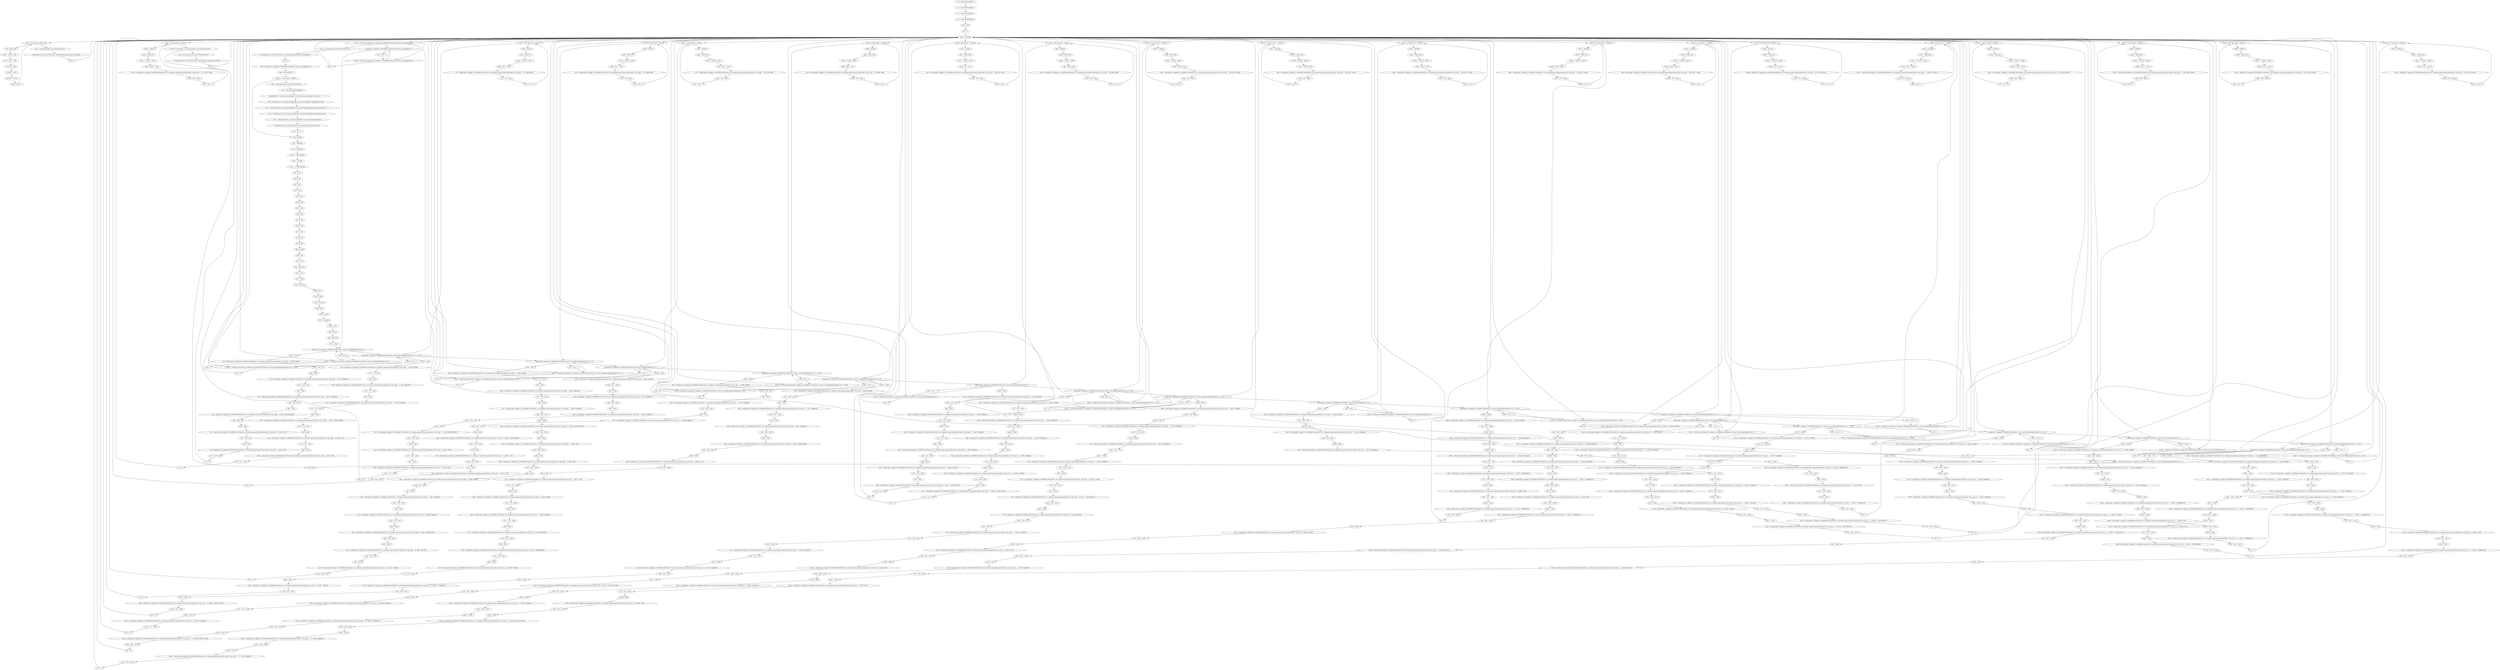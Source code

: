 digraph "unitGraph" {
    "r0 = newarray (float)[997]"
    "r1 = newarray (float)[997]"
    "r2 = newarray (float)[997]"
    "r3 = newarray (float)[997]"
    "f237 = 0.0F"
    "i163 = 0"
    "goto [?= (branch)]"
    "$f0 = (float) i163"
    "f238 = -7500.0F + $f0"
    "f237 = f237 + f238"
    "r1[i163] = f238"
    "r2[i163] = 15.0F"
    "r3[i163] = -15.0F"
    "i163 = i163 + 1"
    "if i163 < 997 goto $f0 = (float) i163"
    "$r4 = <java.lang.System: java.io.PrintStream out>"
    "virtualinvoke $r4.<java.io.PrintStream: void println(java.lang.String)>(\"Warmup\")"
    "i164 = 0"
    "staticinvoke <compiler.c2.cr6340864.TestFloatVect: float test_sum(float[])>(r1)"
    "staticinvoke <compiler.c2.cr6340864.TestFloatVect: void test_addc(float[],float[])>(r0, r1)"
    "staticinvoke <compiler.c2.cr6340864.TestFloatVect: void test_addv(float[],float[],float)>(r0, r1, 15.0F)"
    "staticinvoke <compiler.c2.cr6340864.TestFloatVect: void test_adda(float[],float[],float[])>(r0, r1, r2)"
    "staticinvoke <compiler.c2.cr6340864.TestFloatVect: void test_subc(float[],float[])>(r0, r1)"
    "staticinvoke <compiler.c2.cr6340864.TestFloatVect: void test_subv(float[],float[],float)>(r0, r1, 15.0F)"
    "staticinvoke <compiler.c2.cr6340864.TestFloatVect: void test_suba(float[],float[],float[])>(r0, r1, r2)"
    "staticinvoke <compiler.c2.cr6340864.TestFloatVect: void test_mulc(float[],float[])>(r0, r1)"
    "staticinvoke <compiler.c2.cr6340864.TestFloatVect: void test_mulv(float[],float[],float)>(r0, r1, 15.0F)"
    "staticinvoke <compiler.c2.cr6340864.TestFloatVect: void test_mula(float[],float[],float[])>(r0, r1, r2)"
    "staticinvoke <compiler.c2.cr6340864.TestFloatVect: void test_divc(float[],float[])>(r0, r1)"
    "staticinvoke <compiler.c2.cr6340864.TestFloatVect: void test_divv(float[],float[],float)>(r0, r1, 15.0F)"
    "staticinvoke <compiler.c2.cr6340864.TestFloatVect: void test_diva(float[],float[],float[])>(r0, r1, r2)"
    "staticinvoke <compiler.c2.cr6340864.TestFloatVect: void test_mulc_n(float[],float[])>(r0, r1)"
    "staticinvoke <compiler.c2.cr6340864.TestFloatVect: void test_mulv(float[],float[],float)>(r0, r1, -15.0F)"
    "staticinvoke <compiler.c2.cr6340864.TestFloatVect: void test_mula(float[],float[],float[])>(r0, r1, r3)"
    "staticinvoke <compiler.c2.cr6340864.TestFloatVect: void test_divc_n(float[],float[])>(r0, r1)"
    "staticinvoke <compiler.c2.cr6340864.TestFloatVect: void test_divv(float[],float[],float)>(r0, r1, -15.0F)"
    "staticinvoke <compiler.c2.cr6340864.TestFloatVect: void test_diva(float[],float[],float[])>(r0, r1, r3)"
    "i164 = i164 + 1"
    "if i164 < 11000 goto staticinvoke <compiler.c2.cr6340864.TestFloatVect: float test_sum(float[])>(r1)"
    "$r5 = <java.lang.System: java.io.PrintStream out>"
    "virtualinvoke $r5.<java.io.PrintStream: void println(java.lang.String)>(\"Verification\")"
    "i165 = 0"
    "f239 = staticinvoke <compiler.c2.cr6340864.TestFloatVect: float test_sum(float[])>(r1)"
    "$b0 = f239 cmpl f237"
    "if $b0 == 0 goto r1[0] = #NaNF"
    "$r8 = <java.lang.System: java.io.PrintStream err>"
    "$r7 = new java.lang.StringBuilder"
    "specialinvoke $r7.<java.lang.StringBuilder: void <init>(java.lang.String)>(\"test_sum:  \")"
    "$r9 = virtualinvoke $r7.<java.lang.StringBuilder: java.lang.StringBuilder append(float)>(f239)"
    "$r10 = virtualinvoke $r9.<java.lang.StringBuilder: java.lang.StringBuilder append(java.lang.String)>(\" != \")"
    "$r11 = virtualinvoke $r10.<java.lang.StringBuilder: java.lang.StringBuilder append(float)>(f237)"
    "$r12 = virtualinvoke $r11.<java.lang.StringBuilder: java.lang.String toString()>()"
    "virtualinvoke $r8.<java.io.PrintStream: void println(java.lang.String)>($r12)"
    "i165 = i165 + 1"
    "r1[0] = #NaNF"
    "r1[1] = #InfinityF"
    "r1[2] = #-InfinityF"
    "r1[3] = 3.4028235E38F"
    "r1[4] = 1.4E-45F"
    "r1[5] = 1.17549435E-38F"
    "$f2 = r1[0]"
    "r2[6] = $f2"
    "$f3 = r1[1]"
    "r2[7] = $f3"
    "$f4 = r1[2]"
    "r2[8] = $f4"
    "$f5 = r1[3]"
    "r2[9] = $f5"
    "$f6 = r1[4]"
    "r2[10] = $f6"
    "$f7 = r1[5]"
    "r2[11] = $f7"
    "$f8 = r2[6]"
    "$f9 = neg $f8"
    "r3[6] = $f9"
    "$f10 = r2[7]"
    "$f11 = neg $f10"
    "r3[7] = $f11"
    "$f12 = r2[8]"
    "$f13 = neg $f12"
    "r3[8] = $f13"
    "$f14 = r2[9]"
    "$f15 = neg $f14"
    "r3[9] = $f15"
    "$f16 = r2[10]"
    "$f17 = neg $f16"
    "r3[10] = $f17"
    "$f18 = r2[11]"
    "$f19 = neg $f18"
    "r3[11] = $f19"
    "$f20 = r0[0]"
    "$i1 = staticinvoke <compiler.c2.cr6340864.TestFloatVect: int verify(java.lang.String,int,float,float)>(\"test_addc: \", 0, $f20, #NaNF)"
    "i166 = i165 + $i1"
    "$f21 = r0[1]"
    "$i2 = staticinvoke <compiler.c2.cr6340864.TestFloatVect: int verify(java.lang.String,int,float,float)>(\"test_addc: \", 1, $f21, #InfinityF)"
    "i167 = i166 + $i2"
    "$f22 = r0[2]"
    "$i3 = staticinvoke <compiler.c2.cr6340864.TestFloatVect: int verify(java.lang.String,int,float,float)>(\"test_addc: \", 2, $f22, #-InfinityF)"
    "i168 = i167 + $i3"
    "$f23 = r0[3]"
    "$i4 = staticinvoke <compiler.c2.cr6340864.TestFloatVect: int verify(java.lang.String,int,float,float)>(\"test_addc: \", 3, $f23, 3.4028235E38F)"
    "i169 = i168 + $i4"
    "$f24 = r0[4]"
    "$i5 = staticinvoke <compiler.c2.cr6340864.TestFloatVect: int verify(java.lang.String,int,float,float)>(\"test_addc: \", 4, $f24, 15.0F)"
    "i170 = i169 + $i5"
    "$f25 = r0[5]"
    "$i6 = staticinvoke <compiler.c2.cr6340864.TestFloatVect: int verify(java.lang.String,int,float,float)>(\"test_addc: \", 5, $f25, 15.0F)"
    "i171 = i170 + $i6"
    "i172 = 6"
    "$f29 = r0[i172]"
    "$f26 = (float) i172"
    "$f27 = -7500.0F + $f26"
    "$f28 = $f27 + 15.0F"
    "$i7 = staticinvoke <compiler.c2.cr6340864.TestFloatVect: int verify(java.lang.String,int,float,float)>(\"test_addc: \", i172, $f29, $f28)"
    "i171 = i171 + $i7"
    "i172 = i172 + 1"
    "if i172 < 997 goto $f29 = r0[i172]"
    "$f30 = r0[0]"
    "$i8 = staticinvoke <compiler.c2.cr6340864.TestFloatVect: int verify(java.lang.String,int,float,float)>(\"test_addv: \", 0, $f30, #NaNF)"
    "i173 = i171 + $i8"
    "$f31 = r0[1]"
    "$i9 = staticinvoke <compiler.c2.cr6340864.TestFloatVect: int verify(java.lang.String,int,float,float)>(\"test_addv: \", 1, $f31, #InfinityF)"
    "i174 = i173 + $i9"
    "$f32 = r0[2]"
    "$i10 = staticinvoke <compiler.c2.cr6340864.TestFloatVect: int verify(java.lang.String,int,float,float)>(\"test_addv: \", 2, $f32, #-InfinityF)"
    "i175 = i174 + $i10"
    "$f33 = r0[3]"
    "$i11 = staticinvoke <compiler.c2.cr6340864.TestFloatVect: int verify(java.lang.String,int,float,float)>(\"test_addv: \", 3, $f33, 3.4028235E38F)"
    "i176 = i175 + $i11"
    "$f34 = r0[4]"
    "$i12 = staticinvoke <compiler.c2.cr6340864.TestFloatVect: int verify(java.lang.String,int,float,float)>(\"test_addv: \", 4, $f34, 15.0F)"
    "i177 = i176 + $i12"
    "$f35 = r0[5]"
    "$i13 = staticinvoke <compiler.c2.cr6340864.TestFloatVect: int verify(java.lang.String,int,float,float)>(\"test_addv: \", 5, $f35, 15.0F)"
    "i178 = i177 + $i13"
    "i179 = 6"
    "$f39 = r0[i179]"
    "$f36 = (float) i179"
    "$f37 = -7500.0F + $f36"
    "$f38 = $f37 + 15.0F"
    "$i14 = staticinvoke <compiler.c2.cr6340864.TestFloatVect: int verify(java.lang.String,int,float,float)>(\"test_addv: \", i179, $f39, $f38)"
    "i178 = i178 + $i14"
    "i179 = i179 + 1"
    "if i179 < 997 goto $f39 = r0[i179]"
    "$f40 = r0[0]"
    "$i15 = staticinvoke <compiler.c2.cr6340864.TestFloatVect: int verify(java.lang.String,int,float,float)>(\"test_adda: \", 0, $f40, #NaNF)"
    "i180 = i178 + $i15"
    "$f41 = r0[1]"
    "$i16 = staticinvoke <compiler.c2.cr6340864.TestFloatVect: int verify(java.lang.String,int,float,float)>(\"test_adda: \", 1, $f41, #InfinityF)"
    "i181 = i180 + $i16"
    "$f42 = r0[2]"
    "$i17 = staticinvoke <compiler.c2.cr6340864.TestFloatVect: int verify(java.lang.String,int,float,float)>(\"test_adda: \", 2, $f42, #-InfinityF)"
    "i182 = i181 + $i17"
    "$f43 = r0[3]"
    "$i18 = staticinvoke <compiler.c2.cr6340864.TestFloatVect: int verify(java.lang.String,int,float,float)>(\"test_adda: \", 3, $f43, 3.4028235E38F)"
    "i183 = i182 + $i18"
    "$f44 = r0[4]"
    "$i19 = staticinvoke <compiler.c2.cr6340864.TestFloatVect: int verify(java.lang.String,int,float,float)>(\"test_adda: \", 4, $f44, 15.0F)"
    "i184 = i183 + $i19"
    "$f45 = r0[5]"
    "$i20 = staticinvoke <compiler.c2.cr6340864.TestFloatVect: int verify(java.lang.String,int,float,float)>(\"test_adda: \", 5, $f45, 15.0F)"
    "i185 = i184 + $i20"
    "$f46 = r0[6]"
    "$i21 = staticinvoke <compiler.c2.cr6340864.TestFloatVect: int verify(java.lang.String,int,float,float)>(\"test_adda: \", 6, $f46, #NaNF)"
    "i186 = i185 + $i21"
    "$f47 = r0[7]"
    "$i22 = staticinvoke <compiler.c2.cr6340864.TestFloatVect: int verify(java.lang.String,int,float,float)>(\"test_adda: \", 7, $f47, #InfinityF)"
    "i187 = i186 + $i22"
    "$f48 = r0[8]"
    "$i23 = staticinvoke <compiler.c2.cr6340864.TestFloatVect: int verify(java.lang.String,int,float,float)>(\"test_adda: \", 8, $f48, #-InfinityF)"
    "i188 = i187 + $i23"
    "$f49 = r0[9]"
    "$i24 = staticinvoke <compiler.c2.cr6340864.TestFloatVect: int verify(java.lang.String,int,float,float)>(\"test_adda: \", 9, $f49, 3.4028235E38F)"
    "i189 = i188 + $i24"
    "$f50 = r0[10]"
    "$i25 = staticinvoke <compiler.c2.cr6340864.TestFloatVect: int verify(java.lang.String,int,float,float)>(\"test_adda: \", 10, $f50, -7490.0F)"
    "i190 = i189 + $i25"
    "$f51 = r0[11]"
    "$i26 = staticinvoke <compiler.c2.cr6340864.TestFloatVect: int verify(java.lang.String,int,float,float)>(\"test_adda: \", 11, $f51, -7489.0F)"
    "i191 = i190 + $i26"
    "i192 = 12"
    "$f55 = r0[i192]"
    "$f52 = (float) i192"
    "$f53 = -7500.0F + $f52"
    "$f54 = $f53 + 15.0F"
    "$i27 = staticinvoke <compiler.c2.cr6340864.TestFloatVect: int verify(java.lang.String,int,float,float)>(\"test_adda: \", i192, $f55, $f54)"
    "i191 = i191 + $i27"
    "i192 = i192 + 1"
    "if i192 < 997 goto $f55 = r0[i192]"
    "$f56 = r0[0]"
    "$i28 = staticinvoke <compiler.c2.cr6340864.TestFloatVect: int verify(java.lang.String,int,float,float)>(\"test_subc: \", 0, $f56, #NaNF)"
    "i193 = i191 + $i28"
    "$f57 = r0[1]"
    "$i29 = staticinvoke <compiler.c2.cr6340864.TestFloatVect: int verify(java.lang.String,int,float,float)>(\"test_subc: \", 1, $f57, #InfinityF)"
    "i194 = i193 + $i29"
    "$f58 = r0[2]"
    "$i30 = staticinvoke <compiler.c2.cr6340864.TestFloatVect: int verify(java.lang.String,int,float,float)>(\"test_subc: \", 2, $f58, #-InfinityF)"
    "i195 = i194 + $i30"
    "$f59 = r0[3]"
    "$i31 = staticinvoke <compiler.c2.cr6340864.TestFloatVect: int verify(java.lang.String,int,float,float)>(\"test_subc: \", 3, $f59, 3.4028235E38F)"
    "i196 = i195 + $i31"
    "$f60 = r0[4]"
    "$i32 = staticinvoke <compiler.c2.cr6340864.TestFloatVect: int verify(java.lang.String,int,float,float)>(\"test_subc: \", 4, $f60, -15.0F)"
    "i197 = i196 + $i32"
    "$f61 = r0[5]"
    "$i33 = staticinvoke <compiler.c2.cr6340864.TestFloatVect: int verify(java.lang.String,int,float,float)>(\"test_subc: \", 5, $f61, -15.0F)"
    "i198 = i197 + $i33"
    "i199 = 6"
    "$f65 = r0[i199]"
    "$f62 = (float) i199"
    "$f63 = -7500.0F + $f62"
    "$f64 = $f63 - 15.0F"
    "$i34 = staticinvoke <compiler.c2.cr6340864.TestFloatVect: int verify(java.lang.String,int,float,float)>(\"test_subc: \", i199, $f65, $f64)"
    "i198 = i198 + $i34"
    "i199 = i199 + 1"
    "if i199 < 997 goto $f65 = r0[i199]"
    "$f66 = r0[0]"
    "$i35 = staticinvoke <compiler.c2.cr6340864.TestFloatVect: int verify(java.lang.String,int,float,float)>(\"test_subv: \", 0, $f66, #NaNF)"
    "i200 = i198 + $i35"
    "$f67 = r0[1]"
    "$i36 = staticinvoke <compiler.c2.cr6340864.TestFloatVect: int verify(java.lang.String,int,float,float)>(\"test_subv: \", 1, $f67, #InfinityF)"
    "i201 = i200 + $i36"
    "$f68 = r0[2]"
    "$i37 = staticinvoke <compiler.c2.cr6340864.TestFloatVect: int verify(java.lang.String,int,float,float)>(\"test_subv: \", 2, $f68, #-InfinityF)"
    "i202 = i201 + $i37"
    "$f69 = r0[3]"
    "$i38 = staticinvoke <compiler.c2.cr6340864.TestFloatVect: int verify(java.lang.String,int,float,float)>(\"test_subv: \", 3, $f69, 3.4028235E38F)"
    "i203 = i202 + $i38"
    "$f70 = r0[4]"
    "$i39 = staticinvoke <compiler.c2.cr6340864.TestFloatVect: int verify(java.lang.String,int,float,float)>(\"test_subv: \", 4, $f70, -15.0F)"
    "i204 = i203 + $i39"
    "$f71 = r0[5]"
    "$i40 = staticinvoke <compiler.c2.cr6340864.TestFloatVect: int verify(java.lang.String,int,float,float)>(\"test_subv: \", 5, $f71, -15.0F)"
    "i205 = i204 + $i40"
    "i206 = 6"
    "$f75 = r0[i206]"
    "$f72 = (float) i206"
    "$f73 = -7500.0F + $f72"
    "$f74 = $f73 - 15.0F"
    "$i41 = staticinvoke <compiler.c2.cr6340864.TestFloatVect: int verify(java.lang.String,int,float,float)>(\"test_subv: \", i206, $f75, $f74)"
    "i205 = i205 + $i41"
    "i206 = i206 + 1"
    "if i206 < 997 goto $f75 = r0[i206]"
    "$f76 = r0[0]"
    "$i42 = staticinvoke <compiler.c2.cr6340864.TestFloatVect: int verify(java.lang.String,int,float,float)>(\"test_suba: \", 0, $f76, #NaNF)"
    "i207 = i205 + $i42"
    "$f77 = r0[1]"
    "$i43 = staticinvoke <compiler.c2.cr6340864.TestFloatVect: int verify(java.lang.String,int,float,float)>(\"test_suba: \", 1, $f77, #InfinityF)"
    "i208 = i207 + $i43"
    "$f78 = r0[2]"
    "$i44 = staticinvoke <compiler.c2.cr6340864.TestFloatVect: int verify(java.lang.String,int,float,float)>(\"test_suba: \", 2, $f78, #-InfinityF)"
    "i209 = i208 + $i44"
    "$f79 = r0[3]"
    "$i45 = staticinvoke <compiler.c2.cr6340864.TestFloatVect: int verify(java.lang.String,int,float,float)>(\"test_suba: \", 3, $f79, 3.4028235E38F)"
    "i210 = i209 + $i45"
    "$f80 = r0[4]"
    "$i46 = staticinvoke <compiler.c2.cr6340864.TestFloatVect: int verify(java.lang.String,int,float,float)>(\"test_suba: \", 4, $f80, -15.0F)"
    "i211 = i210 + $i46"
    "$f81 = r0[5]"
    "$i47 = staticinvoke <compiler.c2.cr6340864.TestFloatVect: int verify(java.lang.String,int,float,float)>(\"test_suba: \", 5, $f81, -15.0F)"
    "i212 = i211 + $i47"
    "$f82 = r0[6]"
    "$i48 = staticinvoke <compiler.c2.cr6340864.TestFloatVect: int verify(java.lang.String,int,float,float)>(\"test_suba: \", 6, $f82, #NaNF)"
    "i213 = i212 + $i48"
    "$f83 = r0[7]"
    "$i49 = staticinvoke <compiler.c2.cr6340864.TestFloatVect: int verify(java.lang.String,int,float,float)>(\"test_suba: \", 7, $f83, #-InfinityF)"
    "i214 = i213 + $i49"
    "$f84 = r0[8]"
    "$i50 = staticinvoke <compiler.c2.cr6340864.TestFloatVect: int verify(java.lang.String,int,float,float)>(\"test_suba: \", 8, $f84, #InfinityF)"
    "i215 = i214 + $i50"
    "$f85 = r0[9]"
    "$i51 = staticinvoke <compiler.c2.cr6340864.TestFloatVect: int verify(java.lang.String,int,float,float)>(\"test_suba: \", 9, $f85, -3.4028235E38F)"
    "i216 = i215 + $i51"
    "$f86 = r0[10]"
    "$i52 = staticinvoke <compiler.c2.cr6340864.TestFloatVect: int verify(java.lang.String,int,float,float)>(\"test_suba: \", 10, $f86, -7490.0F)"
    "i217 = i216 + $i52"
    "$f87 = r0[11]"
    "$i53 = staticinvoke <compiler.c2.cr6340864.TestFloatVect: int verify(java.lang.String,int,float,float)>(\"test_suba: \", 11, $f87, -7489.0F)"
    "i218 = i217 + $i53"
    "i219 = 12"
    "$f91 = r0[i219]"
    "$f88 = (float) i219"
    "$f89 = -7500.0F + $f88"
    "$f90 = $f89 - 15.0F"
    "$i54 = staticinvoke <compiler.c2.cr6340864.TestFloatVect: int verify(java.lang.String,int,float,float)>(\"test_suba: \", i219, $f91, $f90)"
    "i218 = i218 + $i54"
    "i219 = i219 + 1"
    "if i219 < 997 goto $f91 = r0[i219]"
    "$f92 = r0[0]"
    "$i55 = staticinvoke <compiler.c2.cr6340864.TestFloatVect: int verify(java.lang.String,int,float,float)>(\"test_mulc: \", 0, $f92, #NaNF)"
    "i220 = i218 + $i55"
    "$f93 = r0[1]"
    "$i56 = staticinvoke <compiler.c2.cr6340864.TestFloatVect: int verify(java.lang.String,int,float,float)>(\"test_mulc: \", 1, $f93, #InfinityF)"
    "i221 = i220 + $i56"
    "$f94 = r0[2]"
    "$i57 = staticinvoke <compiler.c2.cr6340864.TestFloatVect: int verify(java.lang.String,int,float,float)>(\"test_mulc: \", 2, $f94, #-InfinityF)"
    "i222 = i221 + $i57"
    "$f95 = r0[3]"
    "$i58 = staticinvoke <compiler.c2.cr6340864.TestFloatVect: int verify(java.lang.String,int,float,float)>(\"test_mulc: \", 3, $f95, #InfinityF)"
    "i223 = i222 + $i58"
    "$f96 = r0[4]"
    "$i59 = staticinvoke <compiler.c2.cr6340864.TestFloatVect: int verify(java.lang.String,int,float,float)>(\"test_mulc: \", 4, $f96, 2.1E-44F)"
    "i224 = i223 + $i59"
    "$f97 = r0[5]"
    "$i60 = staticinvoke <compiler.c2.cr6340864.TestFloatVect: int verify(java.lang.String,int,float,float)>(\"test_mulc: \", 5, $f97, 1.7632415E-37F)"
    "i225 = i224 + $i60"
    "i226 = 6"
    "$f101 = r0[i226]"
    "$f98 = (float) i226"
    "$f99 = -7500.0F + $f98"
    "$f100 = $f99 * 15.0F"
    "$i61 = staticinvoke <compiler.c2.cr6340864.TestFloatVect: int verify(java.lang.String,int,float,float)>(\"test_mulc: \", i226, $f101, $f100)"
    "i225 = i225 + $i61"
    "i226 = i226 + 1"
    "if i226 < 997 goto $f101 = r0[i226]"
    "$f102 = r0[0]"
    "$i62 = staticinvoke <compiler.c2.cr6340864.TestFloatVect: int verify(java.lang.String,int,float,float)>(\"test_mulv: \", 0, $f102, #NaNF)"
    "i227 = i225 + $i62"
    "$f103 = r0[1]"
    "$i63 = staticinvoke <compiler.c2.cr6340864.TestFloatVect: int verify(java.lang.String,int,float,float)>(\"test_mulv: \", 1, $f103, #InfinityF)"
    "i228 = i227 + $i63"
    "$f104 = r0[2]"
    "$i64 = staticinvoke <compiler.c2.cr6340864.TestFloatVect: int verify(java.lang.String,int,float,float)>(\"test_mulv: \", 2, $f104, #-InfinityF)"
    "i229 = i228 + $i64"
    "$f105 = r0[3]"
    "$i65 = staticinvoke <compiler.c2.cr6340864.TestFloatVect: int verify(java.lang.String,int,float,float)>(\"test_mulv: \", 3, $f105, #InfinityF)"
    "i230 = i229 + $i65"
    "$f106 = r0[4]"
    "$i66 = staticinvoke <compiler.c2.cr6340864.TestFloatVect: int verify(java.lang.String,int,float,float)>(\"test_mulv: \", 4, $f106, 2.1E-44F)"
    "i231 = i230 + $i66"
    "$f107 = r0[5]"
    "$i67 = staticinvoke <compiler.c2.cr6340864.TestFloatVect: int verify(java.lang.String,int,float,float)>(\"test_mulv: \", 5, $f107, 1.7632415E-37F)"
    "i232 = i231 + $i67"
    "i233 = 6"
    "$f111 = r0[i233]"
    "$f108 = (float) i233"
    "$f109 = -7500.0F + $f108"
    "$f110 = $f109 * 15.0F"
    "$i68 = staticinvoke <compiler.c2.cr6340864.TestFloatVect: int verify(java.lang.String,int,float,float)>(\"test_mulv: \", i233, $f111, $f110)"
    "i232 = i232 + $i68"
    "i233 = i233 + 1"
    "if i233 < 997 goto $f111 = r0[i233]"
    "$f112 = r0[0]"
    "$i69 = staticinvoke <compiler.c2.cr6340864.TestFloatVect: int verify(java.lang.String,int,float,float)>(\"test_mula: \", 0, $f112, #NaNF)"
    "i234 = i232 + $i69"
    "$f113 = r0[1]"
    "$i70 = staticinvoke <compiler.c2.cr6340864.TestFloatVect: int verify(java.lang.String,int,float,float)>(\"test_mula: \", 1, $f113, #InfinityF)"
    "i235 = i234 + $i70"
    "$f114 = r0[2]"
    "$i71 = staticinvoke <compiler.c2.cr6340864.TestFloatVect: int verify(java.lang.String,int,float,float)>(\"test_mula: \", 2, $f114, #-InfinityF)"
    "i236 = i235 + $i71"
    "$f115 = r0[3]"
    "$i72 = staticinvoke <compiler.c2.cr6340864.TestFloatVect: int verify(java.lang.String,int,float,float)>(\"test_mula: \", 3, $f115, #InfinityF)"
    "i237 = i236 + $i72"
    "$f116 = r0[4]"
    "$i73 = staticinvoke <compiler.c2.cr6340864.TestFloatVect: int verify(java.lang.String,int,float,float)>(\"test_mula: \", 4, $f116, 2.1E-44F)"
    "i238 = i237 + $i73"
    "$f117 = r0[5]"
    "$i74 = staticinvoke <compiler.c2.cr6340864.TestFloatVect: int verify(java.lang.String,int,float,float)>(\"test_mula: \", 5, $f117, 1.7632415E-37F)"
    "i239 = i238 + $i74"
    "$f118 = r0[6]"
    "$i75 = staticinvoke <compiler.c2.cr6340864.TestFloatVect: int verify(java.lang.String,int,float,float)>(\"test_mula: \", 6, $f118, #NaNF)"
    "i240 = i239 + $i75"
    "$f119 = r0[7]"
    "$i76 = staticinvoke <compiler.c2.cr6340864.TestFloatVect: int verify(java.lang.String,int,float,float)>(\"test_mula: \", 7, $f119, #-InfinityF)"
    "i241 = i240 + $i76"
    "$f120 = r0[8]"
    "$i77 = staticinvoke <compiler.c2.cr6340864.TestFloatVect: int verify(java.lang.String,int,float,float)>(\"test_mula: \", 8, $f120, #InfinityF)"
    "i242 = i241 + $i77"
    "$f121 = r0[9]"
    "$i78 = staticinvoke <compiler.c2.cr6340864.TestFloatVect: int verify(java.lang.String,int,float,float)>(\"test_mula: \", 9, $f121, #-InfinityF)"
    "i243 = i242 + $i78"
    "$f122 = r0[10]"
    "$i79 = staticinvoke <compiler.c2.cr6340864.TestFloatVect: int verify(java.lang.String,int,float,float)>(\"test_mula: \", 10, $f122, -1.0496E-41F)"
    "i244 = i243 + $i79"
    "$f123 = r0[11]"
    "$i80 = staticinvoke <compiler.c2.cr6340864.TestFloatVect: int verify(java.lang.String,int,float,float)>(\"test_mula: \", 11, $f123, -8.803277E-35F)"
    "i245 = i244 + $i80"
    "i246 = 12"
    "$f127 = r0[i246]"
    "$f124 = (float) i246"
    "$f125 = -7500.0F + $f124"
    "$f126 = $f125 * 15.0F"
    "$i81 = staticinvoke <compiler.c2.cr6340864.TestFloatVect: int verify(java.lang.String,int,float,float)>(\"test_mula: \", i246, $f127, $f126)"
    "i245 = i245 + $i81"
    "i246 = i246 + 1"
    "if i246 < 997 goto $f127 = r0[i246]"
    "$f128 = r0[0]"
    "$i82 = staticinvoke <compiler.c2.cr6340864.TestFloatVect: int verify(java.lang.String,int,float,float)>(\"test_divc: \", 0, $f128, #NaNF)"
    "i247 = i245 + $i82"
    "$f129 = r0[1]"
    "$i83 = staticinvoke <compiler.c2.cr6340864.TestFloatVect: int verify(java.lang.String,int,float,float)>(\"test_divc: \", 1, $f129, #InfinityF)"
    "i248 = i247 + $i83"
    "$f130 = r0[2]"
    "$i84 = staticinvoke <compiler.c2.cr6340864.TestFloatVect: int verify(java.lang.String,int,float,float)>(\"test_divc: \", 2, $f130, #-InfinityF)"
    "i249 = i248 + $i84"
    "$f131 = r0[3]"
    "$i85 = staticinvoke <compiler.c2.cr6340864.TestFloatVect: int verify(java.lang.String,int,float,float)>(\"test_divc: \", 3, $f131, 2.268549E37F)"
    "i250 = i249 + $i85"
    "$f132 = r0[4]"
    "$i86 = staticinvoke <compiler.c2.cr6340864.TestFloatVect: int verify(java.lang.String,int,float,float)>(\"test_divc: \", 4, $f132, 0.0F)"
    "i251 = i250 + $i86"
    "$f133 = r0[5]"
    "$i87 = staticinvoke <compiler.c2.cr6340864.TestFloatVect: int verify(java.lang.String,int,float,float)>(\"test_divc: \", 5, $f133, 7.83664E-40F)"
    "i252 = i251 + $i87"
    "i253 = 6"
    "$f137 = r0[i253]"
    "$f134 = (float) i253"
    "$f135 = -7500.0F + $f134"
    "$f136 = $f135 / 15.0F"
    "$i88 = staticinvoke <compiler.c2.cr6340864.TestFloatVect: int verify(java.lang.String,int,float,float)>(\"test_divc: \", i253, $f137, $f136)"
    "i252 = i252 + $i88"
    "i253 = i253 + 1"
    "if i253 < 997 goto $f137 = r0[i253]"
    "$f138 = r0[0]"
    "$i89 = staticinvoke <compiler.c2.cr6340864.TestFloatVect: int verify(java.lang.String,int,float,float)>(\"test_divv: \", 0, $f138, #NaNF)"
    "i254 = i252 + $i89"
    "$f139 = r0[1]"
    "$i90 = staticinvoke <compiler.c2.cr6340864.TestFloatVect: int verify(java.lang.String,int,float,float)>(\"test_divv: \", 1, $f139, #InfinityF)"
    "i255 = i254 + $i90"
    "$f140 = r0[2]"
    "$i91 = staticinvoke <compiler.c2.cr6340864.TestFloatVect: int verify(java.lang.String,int,float,float)>(\"test_divv: \", 2, $f140, #-InfinityF)"
    "i256 = i255 + $i91"
    "$f141 = r0[3]"
    "$i92 = staticinvoke <compiler.c2.cr6340864.TestFloatVect: int verify(java.lang.String,int,float,float)>(\"test_divv: \", 3, $f141, 2.268549E37F)"
    "i257 = i256 + $i92"
    "$f142 = r0[4]"
    "$i93 = staticinvoke <compiler.c2.cr6340864.TestFloatVect: int verify(java.lang.String,int,float,float)>(\"test_divv: \", 4, $f142, 0.0F)"
    "i258 = i257 + $i93"
    "$f143 = r0[5]"
    "$i94 = staticinvoke <compiler.c2.cr6340864.TestFloatVect: int verify(java.lang.String,int,float,float)>(\"test_divv: \", 5, $f143, 7.83664E-40F)"
    "i259 = i258 + $i94"
    "i260 = 6"
    "$f147 = r0[i260]"
    "$f144 = (float) i260"
    "$f145 = -7500.0F + $f144"
    "$f146 = $f145 / 15.0F"
    "$i95 = staticinvoke <compiler.c2.cr6340864.TestFloatVect: int verify(java.lang.String,int,float,float)>(\"test_divv: \", i260, $f147, $f146)"
    "i259 = i259 + $i95"
    "i260 = i260 + 1"
    "if i260 < 997 goto $f147 = r0[i260]"
    "$f148 = r0[0]"
    "$i96 = staticinvoke <compiler.c2.cr6340864.TestFloatVect: int verify(java.lang.String,int,float,float)>(\"test_diva: \", 0, $f148, #NaNF)"
    "i261 = i259 + $i96"
    "$f149 = r0[1]"
    "$i97 = staticinvoke <compiler.c2.cr6340864.TestFloatVect: int verify(java.lang.String,int,float,float)>(\"test_diva: \", 1, $f149, #InfinityF)"
    "i262 = i261 + $i97"
    "$f150 = r0[2]"
    "$i98 = staticinvoke <compiler.c2.cr6340864.TestFloatVect: int verify(java.lang.String,int,float,float)>(\"test_diva: \", 2, $f150, #-InfinityF)"
    "i263 = i262 + $i98"
    "$f151 = r0[3]"
    "$i99 = staticinvoke <compiler.c2.cr6340864.TestFloatVect: int verify(java.lang.String,int,float,float)>(\"test_diva: \", 3, $f151, 2.268549E37F)"
    "i264 = i263 + $i99"
    "$f152 = r0[4]"
    "$i100 = staticinvoke <compiler.c2.cr6340864.TestFloatVect: int verify(java.lang.String,int,float,float)>(\"test_diva: \", 4, $f152, 0.0F)"
    "i265 = i264 + $i100"
    "$f153 = r0[5]"
    "$i101 = staticinvoke <compiler.c2.cr6340864.TestFloatVect: int verify(java.lang.String,int,float,float)>(\"test_diva: \", 5, $f153, 7.83664E-40F)"
    "i266 = i265 + $i101"
    "$f154 = r0[6]"
    "$i102 = staticinvoke <compiler.c2.cr6340864.TestFloatVect: int verify(java.lang.String,int,float,float)>(\"test_diva: \", 6, $f154, #NaNF)"
    "i267 = i266 + $i102"
    "$f155 = r0[7]"
    "$i103 = staticinvoke <compiler.c2.cr6340864.TestFloatVect: int verify(java.lang.String,int,float,float)>(\"test_diva: \", 7, $f155, -0.0F)"
    "i268 = i267 + $i103"
    "$f156 = r0[8]"
    "$i104 = staticinvoke <compiler.c2.cr6340864.TestFloatVect: int verify(java.lang.String,int,float,float)>(\"test_diva: \", 8, $f156, 0.0F)"
    "i269 = i268 + $i104"
    "$f157 = r0[9]"
    "$i105 = staticinvoke <compiler.c2.cr6340864.TestFloatVect: int verify(java.lang.String,int,float,float)>(\"test_diva: \", 9, $f157, -2.2014072E-35F)"
    "i270 = i269 + $i105"
    "$f158 = r0[10]"
    "$i106 = staticinvoke <compiler.c2.cr6340864.TestFloatVect: int verify(java.lang.String,int,float,float)>(\"test_diva: \", 10, $f158, #-InfinityF)"
    "i271 = i270 + $i106"
    "$f159 = r0[11]"
    "$i107 = staticinvoke <compiler.c2.cr6340864.TestFloatVect: int verify(java.lang.String,int,float,float)>(\"test_diva: \", 11, $f159, #-InfinityF)"
    "i272 = i271 + $i107"
    "i273 = 12"
    "$f163 = r0[i273]"
    "$f160 = (float) i273"
    "$f161 = -7500.0F + $f160"
    "$f162 = $f161 / 15.0F"
    "$i108 = staticinvoke <compiler.c2.cr6340864.TestFloatVect: int verify(java.lang.String,int,float,float)>(\"test_diva: \", i273, $f163, $f162)"
    "i272 = i272 + $i108"
    "i273 = i273 + 1"
    "if i273 < 997 goto $f163 = r0[i273]"
    "$f164 = r0[0]"
    "$i109 = staticinvoke <compiler.c2.cr6340864.TestFloatVect: int verify(java.lang.String,int,float,float)>(\"test_mulc_n: \", 0, $f164, #NaNF)"
    "i274 = i272 + $i109"
    "$f165 = r0[1]"
    "$i110 = staticinvoke <compiler.c2.cr6340864.TestFloatVect: int verify(java.lang.String,int,float,float)>(\"test_mulc_n: \", 1, $f165, #-InfinityF)"
    "i275 = i274 + $i110"
    "$f166 = r0[2]"
    "$i111 = staticinvoke <compiler.c2.cr6340864.TestFloatVect: int verify(java.lang.String,int,float,float)>(\"test_mulc_n: \", 2, $f166, #InfinityF)"
    "i276 = i275 + $i111"
    "$f167 = r0[3]"
    "$i112 = staticinvoke <compiler.c2.cr6340864.TestFloatVect: int verify(java.lang.String,int,float,float)>(\"test_mulc_n: \", 3, $f167, #-InfinityF)"
    "i277 = i276 + $i112"
    "$f168 = r0[4]"
    "$i113 = staticinvoke <compiler.c2.cr6340864.TestFloatVect: int verify(java.lang.String,int,float,float)>(\"test_mulc_n: \", 4, $f168, -2.1E-44F)"
    "i278 = i277 + $i113"
    "$f169 = r0[5]"
    "$i114 = staticinvoke <compiler.c2.cr6340864.TestFloatVect: int verify(java.lang.String,int,float,float)>(\"test_mulc_n: \", 5, $f169, -1.7632415E-37F)"
    "i279 = i278 + $i114"
    "i280 = 6"
    "$f173 = r0[i280]"
    "$f170 = (float) i280"
    "$f171 = -7500.0F + $f170"
    "$f172 = $f171 * -15.0F"
    "$i115 = staticinvoke <compiler.c2.cr6340864.TestFloatVect: int verify(java.lang.String,int,float,float)>(\"test_mulc_n: \", i280, $f173, $f172)"
    "i279 = i279 + $i115"
    "i280 = i280 + 1"
    "if i280 < 997 goto $f173 = r0[i280]"
    "$f174 = r0[0]"
    "$i116 = staticinvoke <compiler.c2.cr6340864.TestFloatVect: int verify(java.lang.String,int,float,float)>(\"test_mulv_n: \", 0, $f174, #NaNF)"
    "i281 = i279 + $i116"
    "$f175 = r0[1]"
    "$i117 = staticinvoke <compiler.c2.cr6340864.TestFloatVect: int verify(java.lang.String,int,float,float)>(\"test_mulv_n: \", 1, $f175, #-InfinityF)"
    "i282 = i281 + $i117"
    "$f176 = r0[2]"
    "$i118 = staticinvoke <compiler.c2.cr6340864.TestFloatVect: int verify(java.lang.String,int,float,float)>(\"test_mulv_n: \", 2, $f176, #InfinityF)"
    "i283 = i282 + $i118"
    "$f177 = r0[3]"
    "$i119 = staticinvoke <compiler.c2.cr6340864.TestFloatVect: int verify(java.lang.String,int,float,float)>(\"test_mulv_n: \", 3, $f177, #-InfinityF)"
    "i284 = i283 + $i119"
    "$f178 = r0[4]"
    "$i120 = staticinvoke <compiler.c2.cr6340864.TestFloatVect: int verify(java.lang.String,int,float,float)>(\"test_mulv_n: \", 4, $f178, -2.1E-44F)"
    "i285 = i284 + $i120"
    "$f179 = r0[5]"
    "$i121 = staticinvoke <compiler.c2.cr6340864.TestFloatVect: int verify(java.lang.String,int,float,float)>(\"test_mulv_n: \", 5, $f179, -1.7632415E-37F)"
    "i286 = i285 + $i121"
    "i287 = 6"
    "$f183 = r0[i287]"
    "$f180 = (float) i287"
    "$f181 = -7500.0F + $f180"
    "$f182 = $f181 * -15.0F"
    "$i122 = staticinvoke <compiler.c2.cr6340864.TestFloatVect: int verify(java.lang.String,int,float,float)>(\"test_mulv_n: \", i287, $f183, $f182)"
    "i286 = i286 + $i122"
    "i287 = i287 + 1"
    "if i287 < 997 goto $f183 = r0[i287]"
    "$f184 = r0[0]"
    "$i123 = staticinvoke <compiler.c2.cr6340864.TestFloatVect: int verify(java.lang.String,int,float,float)>(\"test_mula_n: \", 0, $f184, #NaNF)"
    "i288 = i286 + $i123"
    "$f185 = r0[1]"
    "$i124 = staticinvoke <compiler.c2.cr6340864.TestFloatVect: int verify(java.lang.String,int,float,float)>(\"test_mula_n: \", 1, $f185, #-InfinityF)"
    "i289 = i288 + $i124"
    "$f186 = r0[2]"
    "$i125 = staticinvoke <compiler.c2.cr6340864.TestFloatVect: int verify(java.lang.String,int,float,float)>(\"test_mula_n: \", 2, $f186, #InfinityF)"
    "i290 = i289 + $i125"
    "$f187 = r0[3]"
    "$i126 = staticinvoke <compiler.c2.cr6340864.TestFloatVect: int verify(java.lang.String,int,float,float)>(\"test_mula_n: \", 3, $f187, #-InfinityF)"
    "i291 = i290 + $i126"
    "$f188 = r0[4]"
    "$i127 = staticinvoke <compiler.c2.cr6340864.TestFloatVect: int verify(java.lang.String,int,float,float)>(\"test_mula_n: \", 4, $f188, -2.1E-44F)"
    "i292 = i291 + $i127"
    "$f189 = r0[5]"
    "$i128 = staticinvoke <compiler.c2.cr6340864.TestFloatVect: int verify(java.lang.String,int,float,float)>(\"test_mula_n: \", 5, $f189, -1.7632415E-37F)"
    "i293 = i292 + $i128"
    "$f190 = r0[6]"
    "$i129 = staticinvoke <compiler.c2.cr6340864.TestFloatVect: int verify(java.lang.String,int,float,float)>(\"test_mula_n: \", 6, $f190, #NaNF)"
    "i294 = i293 + $i129"
    "$f191 = r0[7]"
    "$i130 = staticinvoke <compiler.c2.cr6340864.TestFloatVect: int verify(java.lang.String,int,float,float)>(\"test_mula_n: \", 7, $f191, #InfinityF)"
    "i295 = i294 + $i130"
    "$f192 = r0[8]"
    "$i131 = staticinvoke <compiler.c2.cr6340864.TestFloatVect: int verify(java.lang.String,int,float,float)>(\"test_mula_n: \", 8, $f192, #-InfinityF)"
    "i296 = i295 + $i131"
    "$f193 = r0[9]"
    "$i132 = staticinvoke <compiler.c2.cr6340864.TestFloatVect: int verify(java.lang.String,int,float,float)>(\"test_mula_n: \", 9, $f193, #InfinityF)"
    "i297 = i296 + $i132"
    "$f194 = r0[10]"
    "$i133 = staticinvoke <compiler.c2.cr6340864.TestFloatVect: int verify(java.lang.String,int,float,float)>(\"test_mula_n: \", 10, $f194, 1.0496E-41F)"
    "i298 = i297 + $i133"
    "$f195 = r0[11]"
    "$i134 = staticinvoke <compiler.c2.cr6340864.TestFloatVect: int verify(java.lang.String,int,float,float)>(\"test_mula_n: \", 11, $f195, 8.803277E-35F)"
    "i299 = i298 + $i134"
    "i300 = 12"
    "$f199 = r0[i300]"
    "$f196 = (float) i300"
    "$f197 = -7500.0F + $f196"
    "$f198 = $f197 * -15.0F"
    "$i135 = staticinvoke <compiler.c2.cr6340864.TestFloatVect: int verify(java.lang.String,int,float,float)>(\"test_mula_n: \", i300, $f199, $f198)"
    "i299 = i299 + $i135"
    "i300 = i300 + 1"
    "if i300 < 997 goto $f199 = r0[i300]"
    "$f200 = r0[0]"
    "$i136 = staticinvoke <compiler.c2.cr6340864.TestFloatVect: int verify(java.lang.String,int,float,float)>(\"test_divc_n: \", 0, $f200, #NaNF)"
    "i301 = i299 + $i136"
    "$f201 = r0[1]"
    "$i137 = staticinvoke <compiler.c2.cr6340864.TestFloatVect: int verify(java.lang.String,int,float,float)>(\"test_divc_n: \", 1, $f201, #-InfinityF)"
    "i302 = i301 + $i137"
    "$f202 = r0[2]"
    "$i138 = staticinvoke <compiler.c2.cr6340864.TestFloatVect: int verify(java.lang.String,int,float,float)>(\"test_divc_n: \", 2, $f202, #InfinityF)"
    "i303 = i302 + $i138"
    "$f203 = r0[3]"
    "$i139 = staticinvoke <compiler.c2.cr6340864.TestFloatVect: int verify(java.lang.String,int,float,float)>(\"test_divc_n: \", 3, $f203, -2.268549E37F)"
    "i304 = i303 + $i139"
    "$f204 = r0[4]"
    "$i140 = staticinvoke <compiler.c2.cr6340864.TestFloatVect: int verify(java.lang.String,int,float,float)>(\"test_divc_n: \", 4, $f204, -0.0F)"
    "i305 = i304 + $i140"
    "$f205 = r0[5]"
    "$i141 = staticinvoke <compiler.c2.cr6340864.TestFloatVect: int verify(java.lang.String,int,float,float)>(\"test_divc_n: \", 5, $f205, -7.83664E-40F)"
    "i306 = i305 + $i141"
    "i307 = 6"
    "$f209 = r0[i307]"
    "$f206 = (float) i307"
    "$f207 = -7500.0F + $f206"
    "$f208 = $f207 / -15.0F"
    "$i142 = staticinvoke <compiler.c2.cr6340864.TestFloatVect: int verify(java.lang.String,int,float,float)>(\"test_divc_n: \", i307, $f209, $f208)"
    "i306 = i306 + $i142"
    "i307 = i307 + 1"
    "if i307 < 997 goto $f209 = r0[i307]"
    "$f210 = r0[0]"
    "$i143 = staticinvoke <compiler.c2.cr6340864.TestFloatVect: int verify(java.lang.String,int,float,float)>(\"test_divv_n: \", 0, $f210, #NaNF)"
    "i308 = i306 + $i143"
    "$f211 = r0[1]"
    "$i144 = staticinvoke <compiler.c2.cr6340864.TestFloatVect: int verify(java.lang.String,int,float,float)>(\"test_divv_n: \", 1, $f211, #-InfinityF)"
    "i309 = i308 + $i144"
    "$f212 = r0[2]"
    "$i145 = staticinvoke <compiler.c2.cr6340864.TestFloatVect: int verify(java.lang.String,int,float,float)>(\"test_divv_n: \", 2, $f212, #InfinityF)"
    "i310 = i309 + $i145"
    "$f213 = r0[3]"
    "$i146 = staticinvoke <compiler.c2.cr6340864.TestFloatVect: int verify(java.lang.String,int,float,float)>(\"test_divv_n: \", 3, $f213, -2.268549E37F)"
    "i311 = i310 + $i146"
    "$f214 = r0[4]"
    "$i147 = staticinvoke <compiler.c2.cr6340864.TestFloatVect: int verify(java.lang.String,int,float,float)>(\"test_divv_n: \", 4, $f214, -0.0F)"
    "i312 = i311 + $i147"
    "$f215 = r0[5]"
    "$i148 = staticinvoke <compiler.c2.cr6340864.TestFloatVect: int verify(java.lang.String,int,float,float)>(\"test_divv_n: \", 5, $f215, -7.83664E-40F)"
    "i313 = i312 + $i148"
    "i314 = 6"
    "$f219 = r0[i314]"
    "$f216 = (float) i314"
    "$f217 = -7500.0F + $f216"
    "$f218 = $f217 / -15.0F"
    "$i149 = staticinvoke <compiler.c2.cr6340864.TestFloatVect: int verify(java.lang.String,int,float,float)>(\"test_divv_n: \", i314, $f219, $f218)"
    "i313 = i313 + $i149"
    "i314 = i314 + 1"
    "if i314 < 997 goto $f219 = r0[i314]"
    "$f220 = r0[0]"
    "$i150 = staticinvoke <compiler.c2.cr6340864.TestFloatVect: int verify(java.lang.String,int,float,float)>(\"test_diva_n: \", 0, $f220, #NaNF)"
    "i315 = i313 + $i150"
    "$f221 = r0[1]"
    "$i151 = staticinvoke <compiler.c2.cr6340864.TestFloatVect: int verify(java.lang.String,int,float,float)>(\"test_diva_n: \", 1, $f221, #-InfinityF)"
    "i316 = i315 + $i151"
    "$f222 = r0[2]"
    "$i152 = staticinvoke <compiler.c2.cr6340864.TestFloatVect: int verify(java.lang.String,int,float,float)>(\"test_diva_n: \", 2, $f222, #InfinityF)"
    "i317 = i316 + $i152"
    "$f223 = r0[3]"
    "$i153 = staticinvoke <compiler.c2.cr6340864.TestFloatVect: int verify(java.lang.String,int,float,float)>(\"test_diva_n: \", 3, $f223, -2.268549E37F)"
    "i318 = i317 + $i153"
    "$f224 = r0[4]"
    "$i154 = staticinvoke <compiler.c2.cr6340864.TestFloatVect: int verify(java.lang.String,int,float,float)>(\"test_diva_n: \", 4, $f224, -0.0F)"
    "i319 = i318 + $i154"
    "$f225 = r0[5]"
    "$i155 = staticinvoke <compiler.c2.cr6340864.TestFloatVect: int verify(java.lang.String,int,float,float)>(\"test_diva_n: \", 5, $f225, -7.83664E-40F)"
    "i320 = i319 + $i155"
    "$f226 = r0[6]"
    "$i156 = staticinvoke <compiler.c2.cr6340864.TestFloatVect: int verify(java.lang.String,int,float,float)>(\"test_diva_n: \", 6, $f226, #NaNF)"
    "i321 = i320 + $i156"
    "$f227 = r0[7]"
    "$i157 = staticinvoke <compiler.c2.cr6340864.TestFloatVect: int verify(java.lang.String,int,float,float)>(\"test_diva_n: \", 7, $f227, 0.0F)"
    "i322 = i321 + $i157"
    "$f228 = r0[8]"
    "$i158 = staticinvoke <compiler.c2.cr6340864.TestFloatVect: int verify(java.lang.String,int,float,float)>(\"test_diva_n: \", 8, $f228, -0.0F)"
    "i323 = i322 + $i158"
    "$f229 = r0[9]"
    "$i159 = staticinvoke <compiler.c2.cr6340864.TestFloatVect: int verify(java.lang.String,int,float,float)>(\"test_diva_n: \", 9, $f229, 2.2014072E-35F)"
    "i324 = i323 + $i159"
    "$f230 = r0[10]"
    "$i160 = staticinvoke <compiler.c2.cr6340864.TestFloatVect: int verify(java.lang.String,int,float,float)>(\"test_diva_n: \", 10, $f230, #InfinityF)"
    "i325 = i324 + $i160"
    "$f231 = r0[11]"
    "$i161 = staticinvoke <compiler.c2.cr6340864.TestFloatVect: int verify(java.lang.String,int,float,float)>(\"test_diva_n: \", 11, $f231, #InfinityF)"
    "i326 = i325 + $i161"
    "i327 = 12"
    "$f235 = r0[i327]"
    "$f232 = (float) i327"
    "$f233 = -7500.0F + $f232"
    "$f234 = $f233 / -15.0F"
    "$i162 = staticinvoke <compiler.c2.cr6340864.TestFloatVect: int verify(java.lang.String,int,float,float)>(\"test_diva_n: \", i327, $f235, $f234)"
    "i326 = i326 + $i162"
    "i327 = i327 + 1"
    "if i327 < 997 goto $f235 = r0[i327]"
    "if i326 <= 0 goto $r6 = <java.lang.System: java.io.PrintStream out>"
    "return i326"
    "$r6 = <java.lang.System: java.io.PrintStream out>"
    "virtualinvoke $r6.<java.io.PrintStream: void println(java.lang.String)>(\"Time\")"
    "i328 = 0"
    "i328 = i328 + 1"
    "if i328 < 11000 goto staticinvoke <compiler.c2.cr6340864.TestFloatVect: float test_sum(float[])>(r1)"
    "i329 = 0"
    "i329 = i329 + 1"
    "if i329 < 11000 goto staticinvoke <compiler.c2.cr6340864.TestFloatVect: void test_addc(float[],float[])>(r0, r1)"
    "i330 = 0"
    "i330 = i330 + 1"
    "if i330 < 11000 goto staticinvoke <compiler.c2.cr6340864.TestFloatVect: void test_addv(float[],float[],float)>(r0, r1, 15.0F)"
    "i331 = 0"
    "i331 = i331 + 1"
    "if i331 < 11000 goto staticinvoke <compiler.c2.cr6340864.TestFloatVect: void test_adda(float[],float[],float[])>(r0, r1, r2)"
    "i332 = 0"
    "i332 = i332 + 1"
    "if i332 < 11000 goto staticinvoke <compiler.c2.cr6340864.TestFloatVect: void test_subc(float[],float[])>(r0, r1)"
    "i333 = 0"
    "i333 = i333 + 1"
    "if i333 < 11000 goto staticinvoke <compiler.c2.cr6340864.TestFloatVect: void test_subv(float[],float[],float)>(r0, r1, 15.0F)"
    "i334 = 0"
    "i334 = i334 + 1"
    "if i334 < 11000 goto staticinvoke <compiler.c2.cr6340864.TestFloatVect: void test_suba(float[],float[],float[])>(r0, r1, r2)"
    "i335 = 0"
    "i335 = i335 + 1"
    "if i335 < 11000 goto staticinvoke <compiler.c2.cr6340864.TestFloatVect: void test_mulc(float[],float[])>(r0, r1)"
    "i336 = 0"
    "i336 = i336 + 1"
    "if i336 < 11000 goto staticinvoke <compiler.c2.cr6340864.TestFloatVect: void test_mulv(float[],float[],float)>(r0, r1, 15.0F)"
    "i337 = 0"
    "i337 = i337 + 1"
    "if i337 < 11000 goto staticinvoke <compiler.c2.cr6340864.TestFloatVect: void test_mula(float[],float[],float[])>(r0, r1, r2)"
    "i338 = 0"
    "i338 = i338 + 1"
    "if i338 < 11000 goto staticinvoke <compiler.c2.cr6340864.TestFloatVect: void test_divc(float[],float[])>(r0, r1)"
    "i339 = 0"
    "i339 = i339 + 1"
    "if i339 < 11000 goto staticinvoke <compiler.c2.cr6340864.TestFloatVect: void test_divv(float[],float[],float)>(r0, r1, 15.0F)"
    "i340 = 0"
    "i340 = i340 + 1"
    "if i340 < 11000 goto staticinvoke <compiler.c2.cr6340864.TestFloatVect: void test_diva(float[],float[],float[])>(r0, r1, r2)"
    "i341 = 0"
    "i341 = i341 + 1"
    "if i341 < 11000 goto staticinvoke <compiler.c2.cr6340864.TestFloatVect: void test_mulc_n(float[],float[])>(r0, r1)"
    "i342 = 0"
    "i342 = i342 + 1"
    "if i342 < 11000 goto staticinvoke <compiler.c2.cr6340864.TestFloatVect: void test_mulv(float[],float[],float)>(r0, r1, -15.0F)"
    "i343 = 0"
    "i343 = i343 + 1"
    "if i343 < 11000 goto staticinvoke <compiler.c2.cr6340864.TestFloatVect: void test_mula(float[],float[],float[])>(r0, r1, r3)"
    "i344 = 0"
    "i344 = i344 + 1"
    "if i344 < 11000 goto staticinvoke <compiler.c2.cr6340864.TestFloatVect: void test_divc_n(float[],float[])>(r0, r1)"
    "i345 = 0"
    "i345 = i345 + 1"
    "if i345 < 11000 goto staticinvoke <compiler.c2.cr6340864.TestFloatVect: void test_divv(float[],float[],float)>(r0, r1, -15.0F)"
    "i346 = 0"
    "i346 = i346 + 1"
    "if i346 < 11000 goto staticinvoke <compiler.c2.cr6340864.TestFloatVect: void test_diva(float[],float[],float[])>(r0, r1, r3)"
    "r0 = newarray (float)[997]"->"r1 = newarray (float)[997]";
    "r1 = newarray (float)[997]"->"r2 = newarray (float)[997]";
    "r2 = newarray (float)[997]"->"r3 = newarray (float)[997]";
    "r3 = newarray (float)[997]"->"f237 = 0.0F";
    "f237 = 0.0F"->"i163 = 0";
    "i163 = 0"->"goto [?= (branch)]";
    "goto [?= (branch)]"->"if i163 < 997 goto $f0 = (float) i163";
    "$f0 = (float) i163"->"f238 = -7500.0F + $f0";
    "f238 = -7500.0F + $f0"->"f237 = f237 + f238";
    "f237 = f237 + f238"->"r1[i163] = f238";
    "r1[i163] = f238"->"r2[i163] = 15.0F";
    "r2[i163] = 15.0F"->"r3[i163] = -15.0F";
    "r3[i163] = -15.0F"->"i163 = i163 + 1";
    "i163 = i163 + 1"->"if i163 < 997 goto $f0 = (float) i163";
    "if i163 < 997 goto $f0 = (float) i163"->"$r4 = <java.lang.System: java.io.PrintStream out>";
    "if i163 < 997 goto $f0 = (float) i163"->"$f0 = (float) i163";
    "$r4 = <java.lang.System: java.io.PrintStream out>"->"virtualinvoke $r4.<java.io.PrintStream: void println(java.lang.String)>(\"Warmup\")";
    "virtualinvoke $r4.<java.io.PrintStream: void println(java.lang.String)>(\"Warmup\")"->"i164 = 0";
    "i164 = 0"->"goto [?= (branch)]";
    "goto [?= (branch)]"->"if i164 < 11000 goto staticinvoke <compiler.c2.cr6340864.TestFloatVect: float test_sum(float[])>(r1)";
    "staticinvoke <compiler.c2.cr6340864.TestFloatVect: float test_sum(float[])>(r1)"->"staticinvoke <compiler.c2.cr6340864.TestFloatVect: void test_addc(float[],float[])>(r0, r1)";
    "staticinvoke <compiler.c2.cr6340864.TestFloatVect: void test_addc(float[],float[])>(r0, r1)"->"staticinvoke <compiler.c2.cr6340864.TestFloatVect: void test_addv(float[],float[],float)>(r0, r1, 15.0F)";
    "staticinvoke <compiler.c2.cr6340864.TestFloatVect: void test_addv(float[],float[],float)>(r0, r1, 15.0F)"->"staticinvoke <compiler.c2.cr6340864.TestFloatVect: void test_adda(float[],float[],float[])>(r0, r1, r2)";
    "staticinvoke <compiler.c2.cr6340864.TestFloatVect: void test_adda(float[],float[],float[])>(r0, r1, r2)"->"staticinvoke <compiler.c2.cr6340864.TestFloatVect: void test_subc(float[],float[])>(r0, r1)";
    "staticinvoke <compiler.c2.cr6340864.TestFloatVect: void test_subc(float[],float[])>(r0, r1)"->"staticinvoke <compiler.c2.cr6340864.TestFloatVect: void test_subv(float[],float[],float)>(r0, r1, 15.0F)";
    "staticinvoke <compiler.c2.cr6340864.TestFloatVect: void test_subv(float[],float[],float)>(r0, r1, 15.0F)"->"staticinvoke <compiler.c2.cr6340864.TestFloatVect: void test_suba(float[],float[],float[])>(r0, r1, r2)";
    "staticinvoke <compiler.c2.cr6340864.TestFloatVect: void test_suba(float[],float[],float[])>(r0, r1, r2)"->"staticinvoke <compiler.c2.cr6340864.TestFloatVect: void test_mulc(float[],float[])>(r0, r1)";
    "staticinvoke <compiler.c2.cr6340864.TestFloatVect: void test_mulc(float[],float[])>(r0, r1)"->"staticinvoke <compiler.c2.cr6340864.TestFloatVect: void test_mulv(float[],float[],float)>(r0, r1, 15.0F)";
    "staticinvoke <compiler.c2.cr6340864.TestFloatVect: void test_mulv(float[],float[],float)>(r0, r1, 15.0F)"->"staticinvoke <compiler.c2.cr6340864.TestFloatVect: void test_mula(float[],float[],float[])>(r0, r1, r2)";
    "staticinvoke <compiler.c2.cr6340864.TestFloatVect: void test_mula(float[],float[],float[])>(r0, r1, r2)"->"staticinvoke <compiler.c2.cr6340864.TestFloatVect: void test_divc(float[],float[])>(r0, r1)";
    "staticinvoke <compiler.c2.cr6340864.TestFloatVect: void test_divc(float[],float[])>(r0, r1)"->"staticinvoke <compiler.c2.cr6340864.TestFloatVect: void test_divv(float[],float[],float)>(r0, r1, 15.0F)";
    "staticinvoke <compiler.c2.cr6340864.TestFloatVect: void test_divv(float[],float[],float)>(r0, r1, 15.0F)"->"staticinvoke <compiler.c2.cr6340864.TestFloatVect: void test_diva(float[],float[],float[])>(r0, r1, r2)";
    "staticinvoke <compiler.c2.cr6340864.TestFloatVect: void test_diva(float[],float[],float[])>(r0, r1, r2)"->"staticinvoke <compiler.c2.cr6340864.TestFloatVect: void test_mulc_n(float[],float[])>(r0, r1)";
    "staticinvoke <compiler.c2.cr6340864.TestFloatVect: void test_mulc_n(float[],float[])>(r0, r1)"->"staticinvoke <compiler.c2.cr6340864.TestFloatVect: void test_mulv(float[],float[],float)>(r0, r1, -15.0F)";
    "staticinvoke <compiler.c2.cr6340864.TestFloatVect: void test_mulv(float[],float[],float)>(r0, r1, -15.0F)"->"staticinvoke <compiler.c2.cr6340864.TestFloatVect: void test_mula(float[],float[],float[])>(r0, r1, r3)";
    "staticinvoke <compiler.c2.cr6340864.TestFloatVect: void test_mula(float[],float[],float[])>(r0, r1, r3)"->"staticinvoke <compiler.c2.cr6340864.TestFloatVect: void test_divc_n(float[],float[])>(r0, r1)";
    "staticinvoke <compiler.c2.cr6340864.TestFloatVect: void test_divc_n(float[],float[])>(r0, r1)"->"staticinvoke <compiler.c2.cr6340864.TestFloatVect: void test_divv(float[],float[],float)>(r0, r1, -15.0F)";
    "staticinvoke <compiler.c2.cr6340864.TestFloatVect: void test_divv(float[],float[],float)>(r0, r1, -15.0F)"->"staticinvoke <compiler.c2.cr6340864.TestFloatVect: void test_diva(float[],float[],float[])>(r0, r1, r3)";
    "staticinvoke <compiler.c2.cr6340864.TestFloatVect: void test_diva(float[],float[],float[])>(r0, r1, r3)"->"i164 = i164 + 1";
    "i164 = i164 + 1"->"if i164 < 11000 goto staticinvoke <compiler.c2.cr6340864.TestFloatVect: float test_sum(float[])>(r1)";
    "if i164 < 11000 goto staticinvoke <compiler.c2.cr6340864.TestFloatVect: float test_sum(float[])>(r1)"->"$r5 = <java.lang.System: java.io.PrintStream out>";
    "if i164 < 11000 goto staticinvoke <compiler.c2.cr6340864.TestFloatVect: float test_sum(float[])>(r1)"->"staticinvoke <compiler.c2.cr6340864.TestFloatVect: float test_sum(float[])>(r1)";
    "$r5 = <java.lang.System: java.io.PrintStream out>"->"virtualinvoke $r5.<java.io.PrintStream: void println(java.lang.String)>(\"Verification\")";
    "virtualinvoke $r5.<java.io.PrintStream: void println(java.lang.String)>(\"Verification\")"->"i165 = 0";
    "i165 = 0"->"f239 = staticinvoke <compiler.c2.cr6340864.TestFloatVect: float test_sum(float[])>(r1)";
    "f239 = staticinvoke <compiler.c2.cr6340864.TestFloatVect: float test_sum(float[])>(r1)"->"$b0 = f239 cmpl f237";
    "$b0 = f239 cmpl f237"->"if $b0 == 0 goto r1[0] = #NaNF";
    "if $b0 == 0 goto r1[0] = #NaNF"->"$r8 = <java.lang.System: java.io.PrintStream err>";
    "if $b0 == 0 goto r1[0] = #NaNF"->"r1[0] = #NaNF";
    "$r8 = <java.lang.System: java.io.PrintStream err>"->"$r7 = new java.lang.StringBuilder";
    "$r7 = new java.lang.StringBuilder"->"specialinvoke $r7.<java.lang.StringBuilder: void <init>(java.lang.String)>(\"test_sum:  \")";
    "specialinvoke $r7.<java.lang.StringBuilder: void <init>(java.lang.String)>(\"test_sum:  \")"->"$r9 = virtualinvoke $r7.<java.lang.StringBuilder: java.lang.StringBuilder append(float)>(f239)";
    "$r9 = virtualinvoke $r7.<java.lang.StringBuilder: java.lang.StringBuilder append(float)>(f239)"->"$r10 = virtualinvoke $r9.<java.lang.StringBuilder: java.lang.StringBuilder append(java.lang.String)>(\" != \")";
    "$r10 = virtualinvoke $r9.<java.lang.StringBuilder: java.lang.StringBuilder append(java.lang.String)>(\" != \")"->"$r11 = virtualinvoke $r10.<java.lang.StringBuilder: java.lang.StringBuilder append(float)>(f237)";
    "$r11 = virtualinvoke $r10.<java.lang.StringBuilder: java.lang.StringBuilder append(float)>(f237)"->"$r12 = virtualinvoke $r11.<java.lang.StringBuilder: java.lang.String toString()>()";
    "$r12 = virtualinvoke $r11.<java.lang.StringBuilder: java.lang.String toString()>()"->"virtualinvoke $r8.<java.io.PrintStream: void println(java.lang.String)>($r12)";
    "virtualinvoke $r8.<java.io.PrintStream: void println(java.lang.String)>($r12)"->"i165 = i165 + 1";
    "i165 = i165 + 1"->"r1[0] = #NaNF";
    "r1[0] = #NaNF"->"r1[1] = #InfinityF";
    "r1[1] = #InfinityF"->"r1[2] = #-InfinityF";
    "r1[2] = #-InfinityF"->"r1[3] = 3.4028235E38F";
    "r1[3] = 3.4028235E38F"->"r1[4] = 1.4E-45F";
    "r1[4] = 1.4E-45F"->"r1[5] = 1.17549435E-38F";
    "r1[5] = 1.17549435E-38F"->"$f2 = r1[0]";
    "$f2 = r1[0]"->"r2[6] = $f2";
    "r2[6] = $f2"->"$f3 = r1[1]";
    "$f3 = r1[1]"->"r2[7] = $f3";
    "r2[7] = $f3"->"$f4 = r1[2]";
    "$f4 = r1[2]"->"r2[8] = $f4";
    "r2[8] = $f4"->"$f5 = r1[3]";
    "$f5 = r1[3]"->"r2[9] = $f5";
    "r2[9] = $f5"->"$f6 = r1[4]";
    "$f6 = r1[4]"->"r2[10] = $f6";
    "r2[10] = $f6"->"$f7 = r1[5]";
    "$f7 = r1[5]"->"r2[11] = $f7";
    "r2[11] = $f7"->"$f8 = r2[6]";
    "$f8 = r2[6]"->"$f9 = neg $f8";
    "$f9 = neg $f8"->"r3[6] = $f9";
    "r3[6] = $f9"->"$f10 = r2[7]";
    "$f10 = r2[7]"->"$f11 = neg $f10";
    "$f11 = neg $f10"->"r3[7] = $f11";
    "r3[7] = $f11"->"$f12 = r2[8]";
    "$f12 = r2[8]"->"$f13 = neg $f12";
    "$f13 = neg $f12"->"r3[8] = $f13";
    "r3[8] = $f13"->"$f14 = r2[9]";
    "$f14 = r2[9]"->"$f15 = neg $f14";
    "$f15 = neg $f14"->"r3[9] = $f15";
    "r3[9] = $f15"->"$f16 = r2[10]";
    "$f16 = r2[10]"->"$f17 = neg $f16";
    "$f17 = neg $f16"->"r3[10] = $f17";
    "r3[10] = $f17"->"$f18 = r2[11]";
    "$f18 = r2[11]"->"$f19 = neg $f18";
    "$f19 = neg $f18"->"r3[11] = $f19";
    "r3[11] = $f19"->"staticinvoke <compiler.c2.cr6340864.TestFloatVect: void test_addc(float[],float[])>(r0, r1)";
    "staticinvoke <compiler.c2.cr6340864.TestFloatVect: void test_addc(float[],float[])>(r0, r1)"->"$f20 = r0[0]";
    "$f20 = r0[0]"->"$i1 = staticinvoke <compiler.c2.cr6340864.TestFloatVect: int verify(java.lang.String,int,float,float)>(\"test_addc: \", 0, $f20, #NaNF)";
    "$i1 = staticinvoke <compiler.c2.cr6340864.TestFloatVect: int verify(java.lang.String,int,float,float)>(\"test_addc: \", 0, $f20, #NaNF)"->"i166 = i165 + $i1";
    "i166 = i165 + $i1"->"$f21 = r0[1]";
    "$f21 = r0[1]"->"$i2 = staticinvoke <compiler.c2.cr6340864.TestFloatVect: int verify(java.lang.String,int,float,float)>(\"test_addc: \", 1, $f21, #InfinityF)";
    "$i2 = staticinvoke <compiler.c2.cr6340864.TestFloatVect: int verify(java.lang.String,int,float,float)>(\"test_addc: \", 1, $f21, #InfinityF)"->"i167 = i166 + $i2";
    "i167 = i166 + $i2"->"$f22 = r0[2]";
    "$f22 = r0[2]"->"$i3 = staticinvoke <compiler.c2.cr6340864.TestFloatVect: int verify(java.lang.String,int,float,float)>(\"test_addc: \", 2, $f22, #-InfinityF)";
    "$i3 = staticinvoke <compiler.c2.cr6340864.TestFloatVect: int verify(java.lang.String,int,float,float)>(\"test_addc: \", 2, $f22, #-InfinityF)"->"i168 = i167 + $i3";
    "i168 = i167 + $i3"->"$f23 = r0[3]";
    "$f23 = r0[3]"->"$i4 = staticinvoke <compiler.c2.cr6340864.TestFloatVect: int verify(java.lang.String,int,float,float)>(\"test_addc: \", 3, $f23, 3.4028235E38F)";
    "$i4 = staticinvoke <compiler.c2.cr6340864.TestFloatVect: int verify(java.lang.String,int,float,float)>(\"test_addc: \", 3, $f23, 3.4028235E38F)"->"i169 = i168 + $i4";
    "i169 = i168 + $i4"->"$f24 = r0[4]";
    "$f24 = r0[4]"->"$i5 = staticinvoke <compiler.c2.cr6340864.TestFloatVect: int verify(java.lang.String,int,float,float)>(\"test_addc: \", 4, $f24, 15.0F)";
    "$i5 = staticinvoke <compiler.c2.cr6340864.TestFloatVect: int verify(java.lang.String,int,float,float)>(\"test_addc: \", 4, $f24, 15.0F)"->"i170 = i169 + $i5";
    "i170 = i169 + $i5"->"$f25 = r0[5]";
    "$f25 = r0[5]"->"$i6 = staticinvoke <compiler.c2.cr6340864.TestFloatVect: int verify(java.lang.String,int,float,float)>(\"test_addc: \", 5, $f25, 15.0F)";
    "$i6 = staticinvoke <compiler.c2.cr6340864.TestFloatVect: int verify(java.lang.String,int,float,float)>(\"test_addc: \", 5, $f25, 15.0F)"->"i171 = i170 + $i6";
    "i171 = i170 + $i6"->"i172 = 6";
    "i172 = 6"->"goto [?= (branch)]";
    "goto [?= (branch)]"->"if i172 < 997 goto $f29 = r0[i172]";
    "$f29 = r0[i172]"->"$f26 = (float) i172";
    "$f26 = (float) i172"->"$f27 = -7500.0F + $f26";
    "$f27 = -7500.0F + $f26"->"$f28 = $f27 + 15.0F";
    "$f28 = $f27 + 15.0F"->"$i7 = staticinvoke <compiler.c2.cr6340864.TestFloatVect: int verify(java.lang.String,int,float,float)>(\"test_addc: \", i172, $f29, $f28)";
    "$i7 = staticinvoke <compiler.c2.cr6340864.TestFloatVect: int verify(java.lang.String,int,float,float)>(\"test_addc: \", i172, $f29, $f28)"->"i171 = i171 + $i7";
    "i171 = i171 + $i7"->"i172 = i172 + 1";
    "i172 = i172 + 1"->"if i172 < 997 goto $f29 = r0[i172]";
    "if i172 < 997 goto $f29 = r0[i172]"->"staticinvoke <compiler.c2.cr6340864.TestFloatVect: void test_addv(float[],float[],float)>(r0, r1, 15.0F)";
    "if i172 < 997 goto $f29 = r0[i172]"->"$f29 = r0[i172]";
    "staticinvoke <compiler.c2.cr6340864.TestFloatVect: void test_addv(float[],float[],float)>(r0, r1, 15.0F)"->"$f30 = r0[0]";
    "$f30 = r0[0]"->"$i8 = staticinvoke <compiler.c2.cr6340864.TestFloatVect: int verify(java.lang.String,int,float,float)>(\"test_addv: \", 0, $f30, #NaNF)";
    "$i8 = staticinvoke <compiler.c2.cr6340864.TestFloatVect: int verify(java.lang.String,int,float,float)>(\"test_addv: \", 0, $f30, #NaNF)"->"i173 = i171 + $i8";
    "i173 = i171 + $i8"->"$f31 = r0[1]";
    "$f31 = r0[1]"->"$i9 = staticinvoke <compiler.c2.cr6340864.TestFloatVect: int verify(java.lang.String,int,float,float)>(\"test_addv: \", 1, $f31, #InfinityF)";
    "$i9 = staticinvoke <compiler.c2.cr6340864.TestFloatVect: int verify(java.lang.String,int,float,float)>(\"test_addv: \", 1, $f31, #InfinityF)"->"i174 = i173 + $i9";
    "i174 = i173 + $i9"->"$f32 = r0[2]";
    "$f32 = r0[2]"->"$i10 = staticinvoke <compiler.c2.cr6340864.TestFloatVect: int verify(java.lang.String,int,float,float)>(\"test_addv: \", 2, $f32, #-InfinityF)";
    "$i10 = staticinvoke <compiler.c2.cr6340864.TestFloatVect: int verify(java.lang.String,int,float,float)>(\"test_addv: \", 2, $f32, #-InfinityF)"->"i175 = i174 + $i10";
    "i175 = i174 + $i10"->"$f33 = r0[3]";
    "$f33 = r0[3]"->"$i11 = staticinvoke <compiler.c2.cr6340864.TestFloatVect: int verify(java.lang.String,int,float,float)>(\"test_addv: \", 3, $f33, 3.4028235E38F)";
    "$i11 = staticinvoke <compiler.c2.cr6340864.TestFloatVect: int verify(java.lang.String,int,float,float)>(\"test_addv: \", 3, $f33, 3.4028235E38F)"->"i176 = i175 + $i11";
    "i176 = i175 + $i11"->"$f34 = r0[4]";
    "$f34 = r0[4]"->"$i12 = staticinvoke <compiler.c2.cr6340864.TestFloatVect: int verify(java.lang.String,int,float,float)>(\"test_addv: \", 4, $f34, 15.0F)";
    "$i12 = staticinvoke <compiler.c2.cr6340864.TestFloatVect: int verify(java.lang.String,int,float,float)>(\"test_addv: \", 4, $f34, 15.0F)"->"i177 = i176 + $i12";
    "i177 = i176 + $i12"->"$f35 = r0[5]";
    "$f35 = r0[5]"->"$i13 = staticinvoke <compiler.c2.cr6340864.TestFloatVect: int verify(java.lang.String,int,float,float)>(\"test_addv: \", 5, $f35, 15.0F)";
    "$i13 = staticinvoke <compiler.c2.cr6340864.TestFloatVect: int verify(java.lang.String,int,float,float)>(\"test_addv: \", 5, $f35, 15.0F)"->"i178 = i177 + $i13";
    "i178 = i177 + $i13"->"i179 = 6";
    "i179 = 6"->"goto [?= (branch)]";
    "goto [?= (branch)]"->"if i179 < 997 goto $f39 = r0[i179]";
    "$f39 = r0[i179]"->"$f36 = (float) i179";
    "$f36 = (float) i179"->"$f37 = -7500.0F + $f36";
    "$f37 = -7500.0F + $f36"->"$f38 = $f37 + 15.0F";
    "$f38 = $f37 + 15.0F"->"$i14 = staticinvoke <compiler.c2.cr6340864.TestFloatVect: int verify(java.lang.String,int,float,float)>(\"test_addv: \", i179, $f39, $f38)";
    "$i14 = staticinvoke <compiler.c2.cr6340864.TestFloatVect: int verify(java.lang.String,int,float,float)>(\"test_addv: \", i179, $f39, $f38)"->"i178 = i178 + $i14";
    "i178 = i178 + $i14"->"i179 = i179 + 1";
    "i179 = i179 + 1"->"if i179 < 997 goto $f39 = r0[i179]";
    "if i179 < 997 goto $f39 = r0[i179]"->"staticinvoke <compiler.c2.cr6340864.TestFloatVect: void test_adda(float[],float[],float[])>(r0, r1, r2)";
    "if i179 < 997 goto $f39 = r0[i179]"->"$f39 = r0[i179]";
    "staticinvoke <compiler.c2.cr6340864.TestFloatVect: void test_adda(float[],float[],float[])>(r0, r1, r2)"->"$f40 = r0[0]";
    "$f40 = r0[0]"->"$i15 = staticinvoke <compiler.c2.cr6340864.TestFloatVect: int verify(java.lang.String,int,float,float)>(\"test_adda: \", 0, $f40, #NaNF)";
    "$i15 = staticinvoke <compiler.c2.cr6340864.TestFloatVect: int verify(java.lang.String,int,float,float)>(\"test_adda: \", 0, $f40, #NaNF)"->"i180 = i178 + $i15";
    "i180 = i178 + $i15"->"$f41 = r0[1]";
    "$f41 = r0[1]"->"$i16 = staticinvoke <compiler.c2.cr6340864.TestFloatVect: int verify(java.lang.String,int,float,float)>(\"test_adda: \", 1, $f41, #InfinityF)";
    "$i16 = staticinvoke <compiler.c2.cr6340864.TestFloatVect: int verify(java.lang.String,int,float,float)>(\"test_adda: \", 1, $f41, #InfinityF)"->"i181 = i180 + $i16";
    "i181 = i180 + $i16"->"$f42 = r0[2]";
    "$f42 = r0[2]"->"$i17 = staticinvoke <compiler.c2.cr6340864.TestFloatVect: int verify(java.lang.String,int,float,float)>(\"test_adda: \", 2, $f42, #-InfinityF)";
    "$i17 = staticinvoke <compiler.c2.cr6340864.TestFloatVect: int verify(java.lang.String,int,float,float)>(\"test_adda: \", 2, $f42, #-InfinityF)"->"i182 = i181 + $i17";
    "i182 = i181 + $i17"->"$f43 = r0[3]";
    "$f43 = r0[3]"->"$i18 = staticinvoke <compiler.c2.cr6340864.TestFloatVect: int verify(java.lang.String,int,float,float)>(\"test_adda: \", 3, $f43, 3.4028235E38F)";
    "$i18 = staticinvoke <compiler.c2.cr6340864.TestFloatVect: int verify(java.lang.String,int,float,float)>(\"test_adda: \", 3, $f43, 3.4028235E38F)"->"i183 = i182 + $i18";
    "i183 = i182 + $i18"->"$f44 = r0[4]";
    "$f44 = r0[4]"->"$i19 = staticinvoke <compiler.c2.cr6340864.TestFloatVect: int verify(java.lang.String,int,float,float)>(\"test_adda: \", 4, $f44, 15.0F)";
    "$i19 = staticinvoke <compiler.c2.cr6340864.TestFloatVect: int verify(java.lang.String,int,float,float)>(\"test_adda: \", 4, $f44, 15.0F)"->"i184 = i183 + $i19";
    "i184 = i183 + $i19"->"$f45 = r0[5]";
    "$f45 = r0[5]"->"$i20 = staticinvoke <compiler.c2.cr6340864.TestFloatVect: int verify(java.lang.String,int,float,float)>(\"test_adda: \", 5, $f45, 15.0F)";
    "$i20 = staticinvoke <compiler.c2.cr6340864.TestFloatVect: int verify(java.lang.String,int,float,float)>(\"test_adda: \", 5, $f45, 15.0F)"->"i185 = i184 + $i20";
    "i185 = i184 + $i20"->"$f46 = r0[6]";
    "$f46 = r0[6]"->"$i21 = staticinvoke <compiler.c2.cr6340864.TestFloatVect: int verify(java.lang.String,int,float,float)>(\"test_adda: \", 6, $f46, #NaNF)";
    "$i21 = staticinvoke <compiler.c2.cr6340864.TestFloatVect: int verify(java.lang.String,int,float,float)>(\"test_adda: \", 6, $f46, #NaNF)"->"i186 = i185 + $i21";
    "i186 = i185 + $i21"->"$f47 = r0[7]";
    "$f47 = r0[7]"->"$i22 = staticinvoke <compiler.c2.cr6340864.TestFloatVect: int verify(java.lang.String,int,float,float)>(\"test_adda: \", 7, $f47, #InfinityF)";
    "$i22 = staticinvoke <compiler.c2.cr6340864.TestFloatVect: int verify(java.lang.String,int,float,float)>(\"test_adda: \", 7, $f47, #InfinityF)"->"i187 = i186 + $i22";
    "i187 = i186 + $i22"->"$f48 = r0[8]";
    "$f48 = r0[8]"->"$i23 = staticinvoke <compiler.c2.cr6340864.TestFloatVect: int verify(java.lang.String,int,float,float)>(\"test_adda: \", 8, $f48, #-InfinityF)";
    "$i23 = staticinvoke <compiler.c2.cr6340864.TestFloatVect: int verify(java.lang.String,int,float,float)>(\"test_adda: \", 8, $f48, #-InfinityF)"->"i188 = i187 + $i23";
    "i188 = i187 + $i23"->"$f49 = r0[9]";
    "$f49 = r0[9]"->"$i24 = staticinvoke <compiler.c2.cr6340864.TestFloatVect: int verify(java.lang.String,int,float,float)>(\"test_adda: \", 9, $f49, 3.4028235E38F)";
    "$i24 = staticinvoke <compiler.c2.cr6340864.TestFloatVect: int verify(java.lang.String,int,float,float)>(\"test_adda: \", 9, $f49, 3.4028235E38F)"->"i189 = i188 + $i24";
    "i189 = i188 + $i24"->"$f50 = r0[10]";
    "$f50 = r0[10]"->"$i25 = staticinvoke <compiler.c2.cr6340864.TestFloatVect: int verify(java.lang.String,int,float,float)>(\"test_adda: \", 10, $f50, -7490.0F)";
    "$i25 = staticinvoke <compiler.c2.cr6340864.TestFloatVect: int verify(java.lang.String,int,float,float)>(\"test_adda: \", 10, $f50, -7490.0F)"->"i190 = i189 + $i25";
    "i190 = i189 + $i25"->"$f51 = r0[11]";
    "$f51 = r0[11]"->"$i26 = staticinvoke <compiler.c2.cr6340864.TestFloatVect: int verify(java.lang.String,int,float,float)>(\"test_adda: \", 11, $f51, -7489.0F)";
    "$i26 = staticinvoke <compiler.c2.cr6340864.TestFloatVect: int verify(java.lang.String,int,float,float)>(\"test_adda: \", 11, $f51, -7489.0F)"->"i191 = i190 + $i26";
    "i191 = i190 + $i26"->"i192 = 12";
    "i192 = 12"->"goto [?= (branch)]";
    "goto [?= (branch)]"->"if i192 < 997 goto $f55 = r0[i192]";
    "$f55 = r0[i192]"->"$f52 = (float) i192";
    "$f52 = (float) i192"->"$f53 = -7500.0F + $f52";
    "$f53 = -7500.0F + $f52"->"$f54 = $f53 + 15.0F";
    "$f54 = $f53 + 15.0F"->"$i27 = staticinvoke <compiler.c2.cr6340864.TestFloatVect: int verify(java.lang.String,int,float,float)>(\"test_adda: \", i192, $f55, $f54)";
    "$i27 = staticinvoke <compiler.c2.cr6340864.TestFloatVect: int verify(java.lang.String,int,float,float)>(\"test_adda: \", i192, $f55, $f54)"->"i191 = i191 + $i27";
    "i191 = i191 + $i27"->"i192 = i192 + 1";
    "i192 = i192 + 1"->"if i192 < 997 goto $f55 = r0[i192]";
    "if i192 < 997 goto $f55 = r0[i192]"->"staticinvoke <compiler.c2.cr6340864.TestFloatVect: void test_subc(float[],float[])>(r0, r1)";
    "if i192 < 997 goto $f55 = r0[i192]"->"$f55 = r0[i192]";
    "staticinvoke <compiler.c2.cr6340864.TestFloatVect: void test_subc(float[],float[])>(r0, r1)"->"$f56 = r0[0]";
    "$f56 = r0[0]"->"$i28 = staticinvoke <compiler.c2.cr6340864.TestFloatVect: int verify(java.lang.String,int,float,float)>(\"test_subc: \", 0, $f56, #NaNF)";
    "$i28 = staticinvoke <compiler.c2.cr6340864.TestFloatVect: int verify(java.lang.String,int,float,float)>(\"test_subc: \", 0, $f56, #NaNF)"->"i193 = i191 + $i28";
    "i193 = i191 + $i28"->"$f57 = r0[1]";
    "$f57 = r0[1]"->"$i29 = staticinvoke <compiler.c2.cr6340864.TestFloatVect: int verify(java.lang.String,int,float,float)>(\"test_subc: \", 1, $f57, #InfinityF)";
    "$i29 = staticinvoke <compiler.c2.cr6340864.TestFloatVect: int verify(java.lang.String,int,float,float)>(\"test_subc: \", 1, $f57, #InfinityF)"->"i194 = i193 + $i29";
    "i194 = i193 + $i29"->"$f58 = r0[2]";
    "$f58 = r0[2]"->"$i30 = staticinvoke <compiler.c2.cr6340864.TestFloatVect: int verify(java.lang.String,int,float,float)>(\"test_subc: \", 2, $f58, #-InfinityF)";
    "$i30 = staticinvoke <compiler.c2.cr6340864.TestFloatVect: int verify(java.lang.String,int,float,float)>(\"test_subc: \", 2, $f58, #-InfinityF)"->"i195 = i194 + $i30";
    "i195 = i194 + $i30"->"$f59 = r0[3]";
    "$f59 = r0[3]"->"$i31 = staticinvoke <compiler.c2.cr6340864.TestFloatVect: int verify(java.lang.String,int,float,float)>(\"test_subc: \", 3, $f59, 3.4028235E38F)";
    "$i31 = staticinvoke <compiler.c2.cr6340864.TestFloatVect: int verify(java.lang.String,int,float,float)>(\"test_subc: \", 3, $f59, 3.4028235E38F)"->"i196 = i195 + $i31";
    "i196 = i195 + $i31"->"$f60 = r0[4]";
    "$f60 = r0[4]"->"$i32 = staticinvoke <compiler.c2.cr6340864.TestFloatVect: int verify(java.lang.String,int,float,float)>(\"test_subc: \", 4, $f60, -15.0F)";
    "$i32 = staticinvoke <compiler.c2.cr6340864.TestFloatVect: int verify(java.lang.String,int,float,float)>(\"test_subc: \", 4, $f60, -15.0F)"->"i197 = i196 + $i32";
    "i197 = i196 + $i32"->"$f61 = r0[5]";
    "$f61 = r0[5]"->"$i33 = staticinvoke <compiler.c2.cr6340864.TestFloatVect: int verify(java.lang.String,int,float,float)>(\"test_subc: \", 5, $f61, -15.0F)";
    "$i33 = staticinvoke <compiler.c2.cr6340864.TestFloatVect: int verify(java.lang.String,int,float,float)>(\"test_subc: \", 5, $f61, -15.0F)"->"i198 = i197 + $i33";
    "i198 = i197 + $i33"->"i199 = 6";
    "i199 = 6"->"goto [?= (branch)]";
    "goto [?= (branch)]"->"if i199 < 997 goto $f65 = r0[i199]";
    "$f65 = r0[i199]"->"$f62 = (float) i199";
    "$f62 = (float) i199"->"$f63 = -7500.0F + $f62";
    "$f63 = -7500.0F + $f62"->"$f64 = $f63 - 15.0F";
    "$f64 = $f63 - 15.0F"->"$i34 = staticinvoke <compiler.c2.cr6340864.TestFloatVect: int verify(java.lang.String,int,float,float)>(\"test_subc: \", i199, $f65, $f64)";
    "$i34 = staticinvoke <compiler.c2.cr6340864.TestFloatVect: int verify(java.lang.String,int,float,float)>(\"test_subc: \", i199, $f65, $f64)"->"i198 = i198 + $i34";
    "i198 = i198 + $i34"->"i199 = i199 + 1";
    "i199 = i199 + 1"->"if i199 < 997 goto $f65 = r0[i199]";
    "if i199 < 997 goto $f65 = r0[i199]"->"staticinvoke <compiler.c2.cr6340864.TestFloatVect: void test_subv(float[],float[],float)>(r0, r1, 15.0F)";
    "if i199 < 997 goto $f65 = r0[i199]"->"$f65 = r0[i199]";
    "staticinvoke <compiler.c2.cr6340864.TestFloatVect: void test_subv(float[],float[],float)>(r0, r1, 15.0F)"->"$f66 = r0[0]";
    "$f66 = r0[0]"->"$i35 = staticinvoke <compiler.c2.cr6340864.TestFloatVect: int verify(java.lang.String,int,float,float)>(\"test_subv: \", 0, $f66, #NaNF)";
    "$i35 = staticinvoke <compiler.c2.cr6340864.TestFloatVect: int verify(java.lang.String,int,float,float)>(\"test_subv: \", 0, $f66, #NaNF)"->"i200 = i198 + $i35";
    "i200 = i198 + $i35"->"$f67 = r0[1]";
    "$f67 = r0[1]"->"$i36 = staticinvoke <compiler.c2.cr6340864.TestFloatVect: int verify(java.lang.String,int,float,float)>(\"test_subv: \", 1, $f67, #InfinityF)";
    "$i36 = staticinvoke <compiler.c2.cr6340864.TestFloatVect: int verify(java.lang.String,int,float,float)>(\"test_subv: \", 1, $f67, #InfinityF)"->"i201 = i200 + $i36";
    "i201 = i200 + $i36"->"$f68 = r0[2]";
    "$f68 = r0[2]"->"$i37 = staticinvoke <compiler.c2.cr6340864.TestFloatVect: int verify(java.lang.String,int,float,float)>(\"test_subv: \", 2, $f68, #-InfinityF)";
    "$i37 = staticinvoke <compiler.c2.cr6340864.TestFloatVect: int verify(java.lang.String,int,float,float)>(\"test_subv: \", 2, $f68, #-InfinityF)"->"i202 = i201 + $i37";
    "i202 = i201 + $i37"->"$f69 = r0[3]";
    "$f69 = r0[3]"->"$i38 = staticinvoke <compiler.c2.cr6340864.TestFloatVect: int verify(java.lang.String,int,float,float)>(\"test_subv: \", 3, $f69, 3.4028235E38F)";
    "$i38 = staticinvoke <compiler.c2.cr6340864.TestFloatVect: int verify(java.lang.String,int,float,float)>(\"test_subv: \", 3, $f69, 3.4028235E38F)"->"i203 = i202 + $i38";
    "i203 = i202 + $i38"->"$f70 = r0[4]";
    "$f70 = r0[4]"->"$i39 = staticinvoke <compiler.c2.cr6340864.TestFloatVect: int verify(java.lang.String,int,float,float)>(\"test_subv: \", 4, $f70, -15.0F)";
    "$i39 = staticinvoke <compiler.c2.cr6340864.TestFloatVect: int verify(java.lang.String,int,float,float)>(\"test_subv: \", 4, $f70, -15.0F)"->"i204 = i203 + $i39";
    "i204 = i203 + $i39"->"$f71 = r0[5]";
    "$f71 = r0[5]"->"$i40 = staticinvoke <compiler.c2.cr6340864.TestFloatVect: int verify(java.lang.String,int,float,float)>(\"test_subv: \", 5, $f71, -15.0F)";
    "$i40 = staticinvoke <compiler.c2.cr6340864.TestFloatVect: int verify(java.lang.String,int,float,float)>(\"test_subv: \", 5, $f71, -15.0F)"->"i205 = i204 + $i40";
    "i205 = i204 + $i40"->"i206 = 6";
    "i206 = 6"->"goto [?= (branch)]";
    "goto [?= (branch)]"->"if i206 < 997 goto $f75 = r0[i206]";
    "$f75 = r0[i206]"->"$f72 = (float) i206";
    "$f72 = (float) i206"->"$f73 = -7500.0F + $f72";
    "$f73 = -7500.0F + $f72"->"$f74 = $f73 - 15.0F";
    "$f74 = $f73 - 15.0F"->"$i41 = staticinvoke <compiler.c2.cr6340864.TestFloatVect: int verify(java.lang.String,int,float,float)>(\"test_subv: \", i206, $f75, $f74)";
    "$i41 = staticinvoke <compiler.c2.cr6340864.TestFloatVect: int verify(java.lang.String,int,float,float)>(\"test_subv: \", i206, $f75, $f74)"->"i205 = i205 + $i41";
    "i205 = i205 + $i41"->"i206 = i206 + 1";
    "i206 = i206 + 1"->"if i206 < 997 goto $f75 = r0[i206]";
    "if i206 < 997 goto $f75 = r0[i206]"->"staticinvoke <compiler.c2.cr6340864.TestFloatVect: void test_suba(float[],float[],float[])>(r0, r1, r2)";
    "if i206 < 997 goto $f75 = r0[i206]"->"$f75 = r0[i206]";
    "staticinvoke <compiler.c2.cr6340864.TestFloatVect: void test_suba(float[],float[],float[])>(r0, r1, r2)"->"$f76 = r0[0]";
    "$f76 = r0[0]"->"$i42 = staticinvoke <compiler.c2.cr6340864.TestFloatVect: int verify(java.lang.String,int,float,float)>(\"test_suba: \", 0, $f76, #NaNF)";
    "$i42 = staticinvoke <compiler.c2.cr6340864.TestFloatVect: int verify(java.lang.String,int,float,float)>(\"test_suba: \", 0, $f76, #NaNF)"->"i207 = i205 + $i42";
    "i207 = i205 + $i42"->"$f77 = r0[1]";
    "$f77 = r0[1]"->"$i43 = staticinvoke <compiler.c2.cr6340864.TestFloatVect: int verify(java.lang.String,int,float,float)>(\"test_suba: \", 1, $f77, #InfinityF)";
    "$i43 = staticinvoke <compiler.c2.cr6340864.TestFloatVect: int verify(java.lang.String,int,float,float)>(\"test_suba: \", 1, $f77, #InfinityF)"->"i208 = i207 + $i43";
    "i208 = i207 + $i43"->"$f78 = r0[2]";
    "$f78 = r0[2]"->"$i44 = staticinvoke <compiler.c2.cr6340864.TestFloatVect: int verify(java.lang.String,int,float,float)>(\"test_suba: \", 2, $f78, #-InfinityF)";
    "$i44 = staticinvoke <compiler.c2.cr6340864.TestFloatVect: int verify(java.lang.String,int,float,float)>(\"test_suba: \", 2, $f78, #-InfinityF)"->"i209 = i208 + $i44";
    "i209 = i208 + $i44"->"$f79 = r0[3]";
    "$f79 = r0[3]"->"$i45 = staticinvoke <compiler.c2.cr6340864.TestFloatVect: int verify(java.lang.String,int,float,float)>(\"test_suba: \", 3, $f79, 3.4028235E38F)";
    "$i45 = staticinvoke <compiler.c2.cr6340864.TestFloatVect: int verify(java.lang.String,int,float,float)>(\"test_suba: \", 3, $f79, 3.4028235E38F)"->"i210 = i209 + $i45";
    "i210 = i209 + $i45"->"$f80 = r0[4]";
    "$f80 = r0[4]"->"$i46 = staticinvoke <compiler.c2.cr6340864.TestFloatVect: int verify(java.lang.String,int,float,float)>(\"test_suba: \", 4, $f80, -15.0F)";
    "$i46 = staticinvoke <compiler.c2.cr6340864.TestFloatVect: int verify(java.lang.String,int,float,float)>(\"test_suba: \", 4, $f80, -15.0F)"->"i211 = i210 + $i46";
    "i211 = i210 + $i46"->"$f81 = r0[5]";
    "$f81 = r0[5]"->"$i47 = staticinvoke <compiler.c2.cr6340864.TestFloatVect: int verify(java.lang.String,int,float,float)>(\"test_suba: \", 5, $f81, -15.0F)";
    "$i47 = staticinvoke <compiler.c2.cr6340864.TestFloatVect: int verify(java.lang.String,int,float,float)>(\"test_suba: \", 5, $f81, -15.0F)"->"i212 = i211 + $i47";
    "i212 = i211 + $i47"->"$f82 = r0[6]";
    "$f82 = r0[6]"->"$i48 = staticinvoke <compiler.c2.cr6340864.TestFloatVect: int verify(java.lang.String,int,float,float)>(\"test_suba: \", 6, $f82, #NaNF)";
    "$i48 = staticinvoke <compiler.c2.cr6340864.TestFloatVect: int verify(java.lang.String,int,float,float)>(\"test_suba: \", 6, $f82, #NaNF)"->"i213 = i212 + $i48";
    "i213 = i212 + $i48"->"$f83 = r0[7]";
    "$f83 = r0[7]"->"$i49 = staticinvoke <compiler.c2.cr6340864.TestFloatVect: int verify(java.lang.String,int,float,float)>(\"test_suba: \", 7, $f83, #-InfinityF)";
    "$i49 = staticinvoke <compiler.c2.cr6340864.TestFloatVect: int verify(java.lang.String,int,float,float)>(\"test_suba: \", 7, $f83, #-InfinityF)"->"i214 = i213 + $i49";
    "i214 = i213 + $i49"->"$f84 = r0[8]";
    "$f84 = r0[8]"->"$i50 = staticinvoke <compiler.c2.cr6340864.TestFloatVect: int verify(java.lang.String,int,float,float)>(\"test_suba: \", 8, $f84, #InfinityF)";
    "$i50 = staticinvoke <compiler.c2.cr6340864.TestFloatVect: int verify(java.lang.String,int,float,float)>(\"test_suba: \", 8, $f84, #InfinityF)"->"i215 = i214 + $i50";
    "i215 = i214 + $i50"->"$f85 = r0[9]";
    "$f85 = r0[9]"->"$i51 = staticinvoke <compiler.c2.cr6340864.TestFloatVect: int verify(java.lang.String,int,float,float)>(\"test_suba: \", 9, $f85, -3.4028235E38F)";
    "$i51 = staticinvoke <compiler.c2.cr6340864.TestFloatVect: int verify(java.lang.String,int,float,float)>(\"test_suba: \", 9, $f85, -3.4028235E38F)"->"i216 = i215 + $i51";
    "i216 = i215 + $i51"->"$f86 = r0[10]";
    "$f86 = r0[10]"->"$i52 = staticinvoke <compiler.c2.cr6340864.TestFloatVect: int verify(java.lang.String,int,float,float)>(\"test_suba: \", 10, $f86, -7490.0F)";
    "$i52 = staticinvoke <compiler.c2.cr6340864.TestFloatVect: int verify(java.lang.String,int,float,float)>(\"test_suba: \", 10, $f86, -7490.0F)"->"i217 = i216 + $i52";
    "i217 = i216 + $i52"->"$f87 = r0[11]";
    "$f87 = r0[11]"->"$i53 = staticinvoke <compiler.c2.cr6340864.TestFloatVect: int verify(java.lang.String,int,float,float)>(\"test_suba: \", 11, $f87, -7489.0F)";
    "$i53 = staticinvoke <compiler.c2.cr6340864.TestFloatVect: int verify(java.lang.String,int,float,float)>(\"test_suba: \", 11, $f87, -7489.0F)"->"i218 = i217 + $i53";
    "i218 = i217 + $i53"->"i219 = 12";
    "i219 = 12"->"goto [?= (branch)]";
    "goto [?= (branch)]"->"if i219 < 997 goto $f91 = r0[i219]";
    "$f91 = r0[i219]"->"$f88 = (float) i219";
    "$f88 = (float) i219"->"$f89 = -7500.0F + $f88";
    "$f89 = -7500.0F + $f88"->"$f90 = $f89 - 15.0F";
    "$f90 = $f89 - 15.0F"->"$i54 = staticinvoke <compiler.c2.cr6340864.TestFloatVect: int verify(java.lang.String,int,float,float)>(\"test_suba: \", i219, $f91, $f90)";
    "$i54 = staticinvoke <compiler.c2.cr6340864.TestFloatVect: int verify(java.lang.String,int,float,float)>(\"test_suba: \", i219, $f91, $f90)"->"i218 = i218 + $i54";
    "i218 = i218 + $i54"->"i219 = i219 + 1";
    "i219 = i219 + 1"->"if i219 < 997 goto $f91 = r0[i219]";
    "if i219 < 997 goto $f91 = r0[i219]"->"staticinvoke <compiler.c2.cr6340864.TestFloatVect: void test_mulc(float[],float[])>(r0, r1)";
    "if i219 < 997 goto $f91 = r0[i219]"->"$f91 = r0[i219]";
    "staticinvoke <compiler.c2.cr6340864.TestFloatVect: void test_mulc(float[],float[])>(r0, r1)"->"$f92 = r0[0]";
    "$f92 = r0[0]"->"$i55 = staticinvoke <compiler.c2.cr6340864.TestFloatVect: int verify(java.lang.String,int,float,float)>(\"test_mulc: \", 0, $f92, #NaNF)";
    "$i55 = staticinvoke <compiler.c2.cr6340864.TestFloatVect: int verify(java.lang.String,int,float,float)>(\"test_mulc: \", 0, $f92, #NaNF)"->"i220 = i218 + $i55";
    "i220 = i218 + $i55"->"$f93 = r0[1]";
    "$f93 = r0[1]"->"$i56 = staticinvoke <compiler.c2.cr6340864.TestFloatVect: int verify(java.lang.String,int,float,float)>(\"test_mulc: \", 1, $f93, #InfinityF)";
    "$i56 = staticinvoke <compiler.c2.cr6340864.TestFloatVect: int verify(java.lang.String,int,float,float)>(\"test_mulc: \", 1, $f93, #InfinityF)"->"i221 = i220 + $i56";
    "i221 = i220 + $i56"->"$f94 = r0[2]";
    "$f94 = r0[2]"->"$i57 = staticinvoke <compiler.c2.cr6340864.TestFloatVect: int verify(java.lang.String,int,float,float)>(\"test_mulc: \", 2, $f94, #-InfinityF)";
    "$i57 = staticinvoke <compiler.c2.cr6340864.TestFloatVect: int verify(java.lang.String,int,float,float)>(\"test_mulc: \", 2, $f94, #-InfinityF)"->"i222 = i221 + $i57";
    "i222 = i221 + $i57"->"$f95 = r0[3]";
    "$f95 = r0[3]"->"$i58 = staticinvoke <compiler.c2.cr6340864.TestFloatVect: int verify(java.lang.String,int,float,float)>(\"test_mulc: \", 3, $f95, #InfinityF)";
    "$i58 = staticinvoke <compiler.c2.cr6340864.TestFloatVect: int verify(java.lang.String,int,float,float)>(\"test_mulc: \", 3, $f95, #InfinityF)"->"i223 = i222 + $i58";
    "i223 = i222 + $i58"->"$f96 = r0[4]";
    "$f96 = r0[4]"->"$i59 = staticinvoke <compiler.c2.cr6340864.TestFloatVect: int verify(java.lang.String,int,float,float)>(\"test_mulc: \", 4, $f96, 2.1E-44F)";
    "$i59 = staticinvoke <compiler.c2.cr6340864.TestFloatVect: int verify(java.lang.String,int,float,float)>(\"test_mulc: \", 4, $f96, 2.1E-44F)"->"i224 = i223 + $i59";
    "i224 = i223 + $i59"->"$f97 = r0[5]";
    "$f97 = r0[5]"->"$i60 = staticinvoke <compiler.c2.cr6340864.TestFloatVect: int verify(java.lang.String,int,float,float)>(\"test_mulc: \", 5, $f97, 1.7632415E-37F)";
    "$i60 = staticinvoke <compiler.c2.cr6340864.TestFloatVect: int verify(java.lang.String,int,float,float)>(\"test_mulc: \", 5, $f97, 1.7632415E-37F)"->"i225 = i224 + $i60";
    "i225 = i224 + $i60"->"i226 = 6";
    "i226 = 6"->"goto [?= (branch)]";
    "goto [?= (branch)]"->"if i226 < 997 goto $f101 = r0[i226]";
    "$f101 = r0[i226]"->"$f98 = (float) i226";
    "$f98 = (float) i226"->"$f99 = -7500.0F + $f98";
    "$f99 = -7500.0F + $f98"->"$f100 = $f99 * 15.0F";
    "$f100 = $f99 * 15.0F"->"$i61 = staticinvoke <compiler.c2.cr6340864.TestFloatVect: int verify(java.lang.String,int,float,float)>(\"test_mulc: \", i226, $f101, $f100)";
    "$i61 = staticinvoke <compiler.c2.cr6340864.TestFloatVect: int verify(java.lang.String,int,float,float)>(\"test_mulc: \", i226, $f101, $f100)"->"i225 = i225 + $i61";
    "i225 = i225 + $i61"->"i226 = i226 + 1";
    "i226 = i226 + 1"->"if i226 < 997 goto $f101 = r0[i226]";
    "if i226 < 997 goto $f101 = r0[i226]"->"staticinvoke <compiler.c2.cr6340864.TestFloatVect: void test_mulv(float[],float[],float)>(r0, r1, 15.0F)";
    "if i226 < 997 goto $f101 = r0[i226]"->"$f101 = r0[i226]";
    "staticinvoke <compiler.c2.cr6340864.TestFloatVect: void test_mulv(float[],float[],float)>(r0, r1, 15.0F)"->"$f102 = r0[0]";
    "$f102 = r0[0]"->"$i62 = staticinvoke <compiler.c2.cr6340864.TestFloatVect: int verify(java.lang.String,int,float,float)>(\"test_mulv: \", 0, $f102, #NaNF)";
    "$i62 = staticinvoke <compiler.c2.cr6340864.TestFloatVect: int verify(java.lang.String,int,float,float)>(\"test_mulv: \", 0, $f102, #NaNF)"->"i227 = i225 + $i62";
    "i227 = i225 + $i62"->"$f103 = r0[1]";
    "$f103 = r0[1]"->"$i63 = staticinvoke <compiler.c2.cr6340864.TestFloatVect: int verify(java.lang.String,int,float,float)>(\"test_mulv: \", 1, $f103, #InfinityF)";
    "$i63 = staticinvoke <compiler.c2.cr6340864.TestFloatVect: int verify(java.lang.String,int,float,float)>(\"test_mulv: \", 1, $f103, #InfinityF)"->"i228 = i227 + $i63";
    "i228 = i227 + $i63"->"$f104 = r0[2]";
    "$f104 = r0[2]"->"$i64 = staticinvoke <compiler.c2.cr6340864.TestFloatVect: int verify(java.lang.String,int,float,float)>(\"test_mulv: \", 2, $f104, #-InfinityF)";
    "$i64 = staticinvoke <compiler.c2.cr6340864.TestFloatVect: int verify(java.lang.String,int,float,float)>(\"test_mulv: \", 2, $f104, #-InfinityF)"->"i229 = i228 + $i64";
    "i229 = i228 + $i64"->"$f105 = r0[3]";
    "$f105 = r0[3]"->"$i65 = staticinvoke <compiler.c2.cr6340864.TestFloatVect: int verify(java.lang.String,int,float,float)>(\"test_mulv: \", 3, $f105, #InfinityF)";
    "$i65 = staticinvoke <compiler.c2.cr6340864.TestFloatVect: int verify(java.lang.String,int,float,float)>(\"test_mulv: \", 3, $f105, #InfinityF)"->"i230 = i229 + $i65";
    "i230 = i229 + $i65"->"$f106 = r0[4]";
    "$f106 = r0[4]"->"$i66 = staticinvoke <compiler.c2.cr6340864.TestFloatVect: int verify(java.lang.String,int,float,float)>(\"test_mulv: \", 4, $f106, 2.1E-44F)";
    "$i66 = staticinvoke <compiler.c2.cr6340864.TestFloatVect: int verify(java.lang.String,int,float,float)>(\"test_mulv: \", 4, $f106, 2.1E-44F)"->"i231 = i230 + $i66";
    "i231 = i230 + $i66"->"$f107 = r0[5]";
    "$f107 = r0[5]"->"$i67 = staticinvoke <compiler.c2.cr6340864.TestFloatVect: int verify(java.lang.String,int,float,float)>(\"test_mulv: \", 5, $f107, 1.7632415E-37F)";
    "$i67 = staticinvoke <compiler.c2.cr6340864.TestFloatVect: int verify(java.lang.String,int,float,float)>(\"test_mulv: \", 5, $f107, 1.7632415E-37F)"->"i232 = i231 + $i67";
    "i232 = i231 + $i67"->"i233 = 6";
    "i233 = 6"->"goto [?= (branch)]";
    "goto [?= (branch)]"->"if i233 < 997 goto $f111 = r0[i233]";
    "$f111 = r0[i233]"->"$f108 = (float) i233";
    "$f108 = (float) i233"->"$f109 = -7500.0F + $f108";
    "$f109 = -7500.0F + $f108"->"$f110 = $f109 * 15.0F";
    "$f110 = $f109 * 15.0F"->"$i68 = staticinvoke <compiler.c2.cr6340864.TestFloatVect: int verify(java.lang.String,int,float,float)>(\"test_mulv: \", i233, $f111, $f110)";
    "$i68 = staticinvoke <compiler.c2.cr6340864.TestFloatVect: int verify(java.lang.String,int,float,float)>(\"test_mulv: \", i233, $f111, $f110)"->"i232 = i232 + $i68";
    "i232 = i232 + $i68"->"i233 = i233 + 1";
    "i233 = i233 + 1"->"if i233 < 997 goto $f111 = r0[i233]";
    "if i233 < 997 goto $f111 = r0[i233]"->"staticinvoke <compiler.c2.cr6340864.TestFloatVect: void test_mula(float[],float[],float[])>(r0, r1, r2)";
    "if i233 < 997 goto $f111 = r0[i233]"->"$f111 = r0[i233]";
    "staticinvoke <compiler.c2.cr6340864.TestFloatVect: void test_mula(float[],float[],float[])>(r0, r1, r2)"->"$f112 = r0[0]";
    "$f112 = r0[0]"->"$i69 = staticinvoke <compiler.c2.cr6340864.TestFloatVect: int verify(java.lang.String,int,float,float)>(\"test_mula: \", 0, $f112, #NaNF)";
    "$i69 = staticinvoke <compiler.c2.cr6340864.TestFloatVect: int verify(java.lang.String,int,float,float)>(\"test_mula: \", 0, $f112, #NaNF)"->"i234 = i232 + $i69";
    "i234 = i232 + $i69"->"$f113 = r0[1]";
    "$f113 = r0[1]"->"$i70 = staticinvoke <compiler.c2.cr6340864.TestFloatVect: int verify(java.lang.String,int,float,float)>(\"test_mula: \", 1, $f113, #InfinityF)";
    "$i70 = staticinvoke <compiler.c2.cr6340864.TestFloatVect: int verify(java.lang.String,int,float,float)>(\"test_mula: \", 1, $f113, #InfinityF)"->"i235 = i234 + $i70";
    "i235 = i234 + $i70"->"$f114 = r0[2]";
    "$f114 = r0[2]"->"$i71 = staticinvoke <compiler.c2.cr6340864.TestFloatVect: int verify(java.lang.String,int,float,float)>(\"test_mula: \", 2, $f114, #-InfinityF)";
    "$i71 = staticinvoke <compiler.c2.cr6340864.TestFloatVect: int verify(java.lang.String,int,float,float)>(\"test_mula: \", 2, $f114, #-InfinityF)"->"i236 = i235 + $i71";
    "i236 = i235 + $i71"->"$f115 = r0[3]";
    "$f115 = r0[3]"->"$i72 = staticinvoke <compiler.c2.cr6340864.TestFloatVect: int verify(java.lang.String,int,float,float)>(\"test_mula: \", 3, $f115, #InfinityF)";
    "$i72 = staticinvoke <compiler.c2.cr6340864.TestFloatVect: int verify(java.lang.String,int,float,float)>(\"test_mula: \", 3, $f115, #InfinityF)"->"i237 = i236 + $i72";
    "i237 = i236 + $i72"->"$f116 = r0[4]";
    "$f116 = r0[4]"->"$i73 = staticinvoke <compiler.c2.cr6340864.TestFloatVect: int verify(java.lang.String,int,float,float)>(\"test_mula: \", 4, $f116, 2.1E-44F)";
    "$i73 = staticinvoke <compiler.c2.cr6340864.TestFloatVect: int verify(java.lang.String,int,float,float)>(\"test_mula: \", 4, $f116, 2.1E-44F)"->"i238 = i237 + $i73";
    "i238 = i237 + $i73"->"$f117 = r0[5]";
    "$f117 = r0[5]"->"$i74 = staticinvoke <compiler.c2.cr6340864.TestFloatVect: int verify(java.lang.String,int,float,float)>(\"test_mula: \", 5, $f117, 1.7632415E-37F)";
    "$i74 = staticinvoke <compiler.c2.cr6340864.TestFloatVect: int verify(java.lang.String,int,float,float)>(\"test_mula: \", 5, $f117, 1.7632415E-37F)"->"i239 = i238 + $i74";
    "i239 = i238 + $i74"->"$f118 = r0[6]";
    "$f118 = r0[6]"->"$i75 = staticinvoke <compiler.c2.cr6340864.TestFloatVect: int verify(java.lang.String,int,float,float)>(\"test_mula: \", 6, $f118, #NaNF)";
    "$i75 = staticinvoke <compiler.c2.cr6340864.TestFloatVect: int verify(java.lang.String,int,float,float)>(\"test_mula: \", 6, $f118, #NaNF)"->"i240 = i239 + $i75";
    "i240 = i239 + $i75"->"$f119 = r0[7]";
    "$f119 = r0[7]"->"$i76 = staticinvoke <compiler.c2.cr6340864.TestFloatVect: int verify(java.lang.String,int,float,float)>(\"test_mula: \", 7, $f119, #-InfinityF)";
    "$i76 = staticinvoke <compiler.c2.cr6340864.TestFloatVect: int verify(java.lang.String,int,float,float)>(\"test_mula: \", 7, $f119, #-InfinityF)"->"i241 = i240 + $i76";
    "i241 = i240 + $i76"->"$f120 = r0[8]";
    "$f120 = r0[8]"->"$i77 = staticinvoke <compiler.c2.cr6340864.TestFloatVect: int verify(java.lang.String,int,float,float)>(\"test_mula: \", 8, $f120, #InfinityF)";
    "$i77 = staticinvoke <compiler.c2.cr6340864.TestFloatVect: int verify(java.lang.String,int,float,float)>(\"test_mula: \", 8, $f120, #InfinityF)"->"i242 = i241 + $i77";
    "i242 = i241 + $i77"->"$f121 = r0[9]";
    "$f121 = r0[9]"->"$i78 = staticinvoke <compiler.c2.cr6340864.TestFloatVect: int verify(java.lang.String,int,float,float)>(\"test_mula: \", 9, $f121, #-InfinityF)";
    "$i78 = staticinvoke <compiler.c2.cr6340864.TestFloatVect: int verify(java.lang.String,int,float,float)>(\"test_mula: \", 9, $f121, #-InfinityF)"->"i243 = i242 + $i78";
    "i243 = i242 + $i78"->"$f122 = r0[10]";
    "$f122 = r0[10]"->"$i79 = staticinvoke <compiler.c2.cr6340864.TestFloatVect: int verify(java.lang.String,int,float,float)>(\"test_mula: \", 10, $f122, -1.0496E-41F)";
    "$i79 = staticinvoke <compiler.c2.cr6340864.TestFloatVect: int verify(java.lang.String,int,float,float)>(\"test_mula: \", 10, $f122, -1.0496E-41F)"->"i244 = i243 + $i79";
    "i244 = i243 + $i79"->"$f123 = r0[11]";
    "$f123 = r0[11]"->"$i80 = staticinvoke <compiler.c2.cr6340864.TestFloatVect: int verify(java.lang.String,int,float,float)>(\"test_mula: \", 11, $f123, -8.803277E-35F)";
    "$i80 = staticinvoke <compiler.c2.cr6340864.TestFloatVect: int verify(java.lang.String,int,float,float)>(\"test_mula: \", 11, $f123, -8.803277E-35F)"->"i245 = i244 + $i80";
    "i245 = i244 + $i80"->"i246 = 12";
    "i246 = 12"->"goto [?= (branch)]";
    "goto [?= (branch)]"->"if i246 < 997 goto $f127 = r0[i246]";
    "$f127 = r0[i246]"->"$f124 = (float) i246";
    "$f124 = (float) i246"->"$f125 = -7500.0F + $f124";
    "$f125 = -7500.0F + $f124"->"$f126 = $f125 * 15.0F";
    "$f126 = $f125 * 15.0F"->"$i81 = staticinvoke <compiler.c2.cr6340864.TestFloatVect: int verify(java.lang.String,int,float,float)>(\"test_mula: \", i246, $f127, $f126)";
    "$i81 = staticinvoke <compiler.c2.cr6340864.TestFloatVect: int verify(java.lang.String,int,float,float)>(\"test_mula: \", i246, $f127, $f126)"->"i245 = i245 + $i81";
    "i245 = i245 + $i81"->"i246 = i246 + 1";
    "i246 = i246 + 1"->"if i246 < 997 goto $f127 = r0[i246]";
    "if i246 < 997 goto $f127 = r0[i246]"->"staticinvoke <compiler.c2.cr6340864.TestFloatVect: void test_divc(float[],float[])>(r0, r1)";
    "if i246 < 997 goto $f127 = r0[i246]"->"$f127 = r0[i246]";
    "staticinvoke <compiler.c2.cr6340864.TestFloatVect: void test_divc(float[],float[])>(r0, r1)"->"$f128 = r0[0]";
    "$f128 = r0[0]"->"$i82 = staticinvoke <compiler.c2.cr6340864.TestFloatVect: int verify(java.lang.String,int,float,float)>(\"test_divc: \", 0, $f128, #NaNF)";
    "$i82 = staticinvoke <compiler.c2.cr6340864.TestFloatVect: int verify(java.lang.String,int,float,float)>(\"test_divc: \", 0, $f128, #NaNF)"->"i247 = i245 + $i82";
    "i247 = i245 + $i82"->"$f129 = r0[1]";
    "$f129 = r0[1]"->"$i83 = staticinvoke <compiler.c2.cr6340864.TestFloatVect: int verify(java.lang.String,int,float,float)>(\"test_divc: \", 1, $f129, #InfinityF)";
    "$i83 = staticinvoke <compiler.c2.cr6340864.TestFloatVect: int verify(java.lang.String,int,float,float)>(\"test_divc: \", 1, $f129, #InfinityF)"->"i248 = i247 + $i83";
    "i248 = i247 + $i83"->"$f130 = r0[2]";
    "$f130 = r0[2]"->"$i84 = staticinvoke <compiler.c2.cr6340864.TestFloatVect: int verify(java.lang.String,int,float,float)>(\"test_divc: \", 2, $f130, #-InfinityF)";
    "$i84 = staticinvoke <compiler.c2.cr6340864.TestFloatVect: int verify(java.lang.String,int,float,float)>(\"test_divc: \", 2, $f130, #-InfinityF)"->"i249 = i248 + $i84";
    "i249 = i248 + $i84"->"$f131 = r0[3]";
    "$f131 = r0[3]"->"$i85 = staticinvoke <compiler.c2.cr6340864.TestFloatVect: int verify(java.lang.String,int,float,float)>(\"test_divc: \", 3, $f131, 2.268549E37F)";
    "$i85 = staticinvoke <compiler.c2.cr6340864.TestFloatVect: int verify(java.lang.String,int,float,float)>(\"test_divc: \", 3, $f131, 2.268549E37F)"->"i250 = i249 + $i85";
    "i250 = i249 + $i85"->"$f132 = r0[4]";
    "$f132 = r0[4]"->"$i86 = staticinvoke <compiler.c2.cr6340864.TestFloatVect: int verify(java.lang.String,int,float,float)>(\"test_divc: \", 4, $f132, 0.0F)";
    "$i86 = staticinvoke <compiler.c2.cr6340864.TestFloatVect: int verify(java.lang.String,int,float,float)>(\"test_divc: \", 4, $f132, 0.0F)"->"i251 = i250 + $i86";
    "i251 = i250 + $i86"->"$f133 = r0[5]";
    "$f133 = r0[5]"->"$i87 = staticinvoke <compiler.c2.cr6340864.TestFloatVect: int verify(java.lang.String,int,float,float)>(\"test_divc: \", 5, $f133, 7.83664E-40F)";
    "$i87 = staticinvoke <compiler.c2.cr6340864.TestFloatVect: int verify(java.lang.String,int,float,float)>(\"test_divc: \", 5, $f133, 7.83664E-40F)"->"i252 = i251 + $i87";
    "i252 = i251 + $i87"->"i253 = 6";
    "i253 = 6"->"goto [?= (branch)]";
    "goto [?= (branch)]"->"if i253 < 997 goto $f137 = r0[i253]";
    "$f137 = r0[i253]"->"$f134 = (float) i253";
    "$f134 = (float) i253"->"$f135 = -7500.0F + $f134";
    "$f135 = -7500.0F + $f134"->"$f136 = $f135 / 15.0F";
    "$f136 = $f135 / 15.0F"->"$i88 = staticinvoke <compiler.c2.cr6340864.TestFloatVect: int verify(java.lang.String,int,float,float)>(\"test_divc: \", i253, $f137, $f136)";
    "$i88 = staticinvoke <compiler.c2.cr6340864.TestFloatVect: int verify(java.lang.String,int,float,float)>(\"test_divc: \", i253, $f137, $f136)"->"i252 = i252 + $i88";
    "i252 = i252 + $i88"->"i253 = i253 + 1";
    "i253 = i253 + 1"->"if i253 < 997 goto $f137 = r0[i253]";
    "if i253 < 997 goto $f137 = r0[i253]"->"staticinvoke <compiler.c2.cr6340864.TestFloatVect: void test_divv(float[],float[],float)>(r0, r1, 15.0F)";
    "if i253 < 997 goto $f137 = r0[i253]"->"$f137 = r0[i253]";
    "staticinvoke <compiler.c2.cr6340864.TestFloatVect: void test_divv(float[],float[],float)>(r0, r1, 15.0F)"->"$f138 = r0[0]";
    "$f138 = r0[0]"->"$i89 = staticinvoke <compiler.c2.cr6340864.TestFloatVect: int verify(java.lang.String,int,float,float)>(\"test_divv: \", 0, $f138, #NaNF)";
    "$i89 = staticinvoke <compiler.c2.cr6340864.TestFloatVect: int verify(java.lang.String,int,float,float)>(\"test_divv: \", 0, $f138, #NaNF)"->"i254 = i252 + $i89";
    "i254 = i252 + $i89"->"$f139 = r0[1]";
    "$f139 = r0[1]"->"$i90 = staticinvoke <compiler.c2.cr6340864.TestFloatVect: int verify(java.lang.String,int,float,float)>(\"test_divv: \", 1, $f139, #InfinityF)";
    "$i90 = staticinvoke <compiler.c2.cr6340864.TestFloatVect: int verify(java.lang.String,int,float,float)>(\"test_divv: \", 1, $f139, #InfinityF)"->"i255 = i254 + $i90";
    "i255 = i254 + $i90"->"$f140 = r0[2]";
    "$f140 = r0[2]"->"$i91 = staticinvoke <compiler.c2.cr6340864.TestFloatVect: int verify(java.lang.String,int,float,float)>(\"test_divv: \", 2, $f140, #-InfinityF)";
    "$i91 = staticinvoke <compiler.c2.cr6340864.TestFloatVect: int verify(java.lang.String,int,float,float)>(\"test_divv: \", 2, $f140, #-InfinityF)"->"i256 = i255 + $i91";
    "i256 = i255 + $i91"->"$f141 = r0[3]";
    "$f141 = r0[3]"->"$i92 = staticinvoke <compiler.c2.cr6340864.TestFloatVect: int verify(java.lang.String,int,float,float)>(\"test_divv: \", 3, $f141, 2.268549E37F)";
    "$i92 = staticinvoke <compiler.c2.cr6340864.TestFloatVect: int verify(java.lang.String,int,float,float)>(\"test_divv: \", 3, $f141, 2.268549E37F)"->"i257 = i256 + $i92";
    "i257 = i256 + $i92"->"$f142 = r0[4]";
    "$f142 = r0[4]"->"$i93 = staticinvoke <compiler.c2.cr6340864.TestFloatVect: int verify(java.lang.String,int,float,float)>(\"test_divv: \", 4, $f142, 0.0F)";
    "$i93 = staticinvoke <compiler.c2.cr6340864.TestFloatVect: int verify(java.lang.String,int,float,float)>(\"test_divv: \", 4, $f142, 0.0F)"->"i258 = i257 + $i93";
    "i258 = i257 + $i93"->"$f143 = r0[5]";
    "$f143 = r0[5]"->"$i94 = staticinvoke <compiler.c2.cr6340864.TestFloatVect: int verify(java.lang.String,int,float,float)>(\"test_divv: \", 5, $f143, 7.83664E-40F)";
    "$i94 = staticinvoke <compiler.c2.cr6340864.TestFloatVect: int verify(java.lang.String,int,float,float)>(\"test_divv: \", 5, $f143, 7.83664E-40F)"->"i259 = i258 + $i94";
    "i259 = i258 + $i94"->"i260 = 6";
    "i260 = 6"->"goto [?= (branch)]";
    "goto [?= (branch)]"->"if i260 < 997 goto $f147 = r0[i260]";
    "$f147 = r0[i260]"->"$f144 = (float) i260";
    "$f144 = (float) i260"->"$f145 = -7500.0F + $f144";
    "$f145 = -7500.0F + $f144"->"$f146 = $f145 / 15.0F";
    "$f146 = $f145 / 15.0F"->"$i95 = staticinvoke <compiler.c2.cr6340864.TestFloatVect: int verify(java.lang.String,int,float,float)>(\"test_divv: \", i260, $f147, $f146)";
    "$i95 = staticinvoke <compiler.c2.cr6340864.TestFloatVect: int verify(java.lang.String,int,float,float)>(\"test_divv: \", i260, $f147, $f146)"->"i259 = i259 + $i95";
    "i259 = i259 + $i95"->"i260 = i260 + 1";
    "i260 = i260 + 1"->"if i260 < 997 goto $f147 = r0[i260]";
    "if i260 < 997 goto $f147 = r0[i260]"->"staticinvoke <compiler.c2.cr6340864.TestFloatVect: void test_diva(float[],float[],float[])>(r0, r1, r2)";
    "if i260 < 997 goto $f147 = r0[i260]"->"$f147 = r0[i260]";
    "staticinvoke <compiler.c2.cr6340864.TestFloatVect: void test_diva(float[],float[],float[])>(r0, r1, r2)"->"$f148 = r0[0]";
    "$f148 = r0[0]"->"$i96 = staticinvoke <compiler.c2.cr6340864.TestFloatVect: int verify(java.lang.String,int,float,float)>(\"test_diva: \", 0, $f148, #NaNF)";
    "$i96 = staticinvoke <compiler.c2.cr6340864.TestFloatVect: int verify(java.lang.String,int,float,float)>(\"test_diva: \", 0, $f148, #NaNF)"->"i261 = i259 + $i96";
    "i261 = i259 + $i96"->"$f149 = r0[1]";
    "$f149 = r0[1]"->"$i97 = staticinvoke <compiler.c2.cr6340864.TestFloatVect: int verify(java.lang.String,int,float,float)>(\"test_diva: \", 1, $f149, #InfinityF)";
    "$i97 = staticinvoke <compiler.c2.cr6340864.TestFloatVect: int verify(java.lang.String,int,float,float)>(\"test_diva: \", 1, $f149, #InfinityF)"->"i262 = i261 + $i97";
    "i262 = i261 + $i97"->"$f150 = r0[2]";
    "$f150 = r0[2]"->"$i98 = staticinvoke <compiler.c2.cr6340864.TestFloatVect: int verify(java.lang.String,int,float,float)>(\"test_diva: \", 2, $f150, #-InfinityF)";
    "$i98 = staticinvoke <compiler.c2.cr6340864.TestFloatVect: int verify(java.lang.String,int,float,float)>(\"test_diva: \", 2, $f150, #-InfinityF)"->"i263 = i262 + $i98";
    "i263 = i262 + $i98"->"$f151 = r0[3]";
    "$f151 = r0[3]"->"$i99 = staticinvoke <compiler.c2.cr6340864.TestFloatVect: int verify(java.lang.String,int,float,float)>(\"test_diva: \", 3, $f151, 2.268549E37F)";
    "$i99 = staticinvoke <compiler.c2.cr6340864.TestFloatVect: int verify(java.lang.String,int,float,float)>(\"test_diva: \", 3, $f151, 2.268549E37F)"->"i264 = i263 + $i99";
    "i264 = i263 + $i99"->"$f152 = r0[4]";
    "$f152 = r0[4]"->"$i100 = staticinvoke <compiler.c2.cr6340864.TestFloatVect: int verify(java.lang.String,int,float,float)>(\"test_diva: \", 4, $f152, 0.0F)";
    "$i100 = staticinvoke <compiler.c2.cr6340864.TestFloatVect: int verify(java.lang.String,int,float,float)>(\"test_diva: \", 4, $f152, 0.0F)"->"i265 = i264 + $i100";
    "i265 = i264 + $i100"->"$f153 = r0[5]";
    "$f153 = r0[5]"->"$i101 = staticinvoke <compiler.c2.cr6340864.TestFloatVect: int verify(java.lang.String,int,float,float)>(\"test_diva: \", 5, $f153, 7.83664E-40F)";
    "$i101 = staticinvoke <compiler.c2.cr6340864.TestFloatVect: int verify(java.lang.String,int,float,float)>(\"test_diva: \", 5, $f153, 7.83664E-40F)"->"i266 = i265 + $i101";
    "i266 = i265 + $i101"->"$f154 = r0[6]";
    "$f154 = r0[6]"->"$i102 = staticinvoke <compiler.c2.cr6340864.TestFloatVect: int verify(java.lang.String,int,float,float)>(\"test_diva: \", 6, $f154, #NaNF)";
    "$i102 = staticinvoke <compiler.c2.cr6340864.TestFloatVect: int verify(java.lang.String,int,float,float)>(\"test_diva: \", 6, $f154, #NaNF)"->"i267 = i266 + $i102";
    "i267 = i266 + $i102"->"$f155 = r0[7]";
    "$f155 = r0[7]"->"$i103 = staticinvoke <compiler.c2.cr6340864.TestFloatVect: int verify(java.lang.String,int,float,float)>(\"test_diva: \", 7, $f155, -0.0F)";
    "$i103 = staticinvoke <compiler.c2.cr6340864.TestFloatVect: int verify(java.lang.String,int,float,float)>(\"test_diva: \", 7, $f155, -0.0F)"->"i268 = i267 + $i103";
    "i268 = i267 + $i103"->"$f156 = r0[8]";
    "$f156 = r0[8]"->"$i104 = staticinvoke <compiler.c2.cr6340864.TestFloatVect: int verify(java.lang.String,int,float,float)>(\"test_diva: \", 8, $f156, 0.0F)";
    "$i104 = staticinvoke <compiler.c2.cr6340864.TestFloatVect: int verify(java.lang.String,int,float,float)>(\"test_diva: \", 8, $f156, 0.0F)"->"i269 = i268 + $i104";
    "i269 = i268 + $i104"->"$f157 = r0[9]";
    "$f157 = r0[9]"->"$i105 = staticinvoke <compiler.c2.cr6340864.TestFloatVect: int verify(java.lang.String,int,float,float)>(\"test_diva: \", 9, $f157, -2.2014072E-35F)";
    "$i105 = staticinvoke <compiler.c2.cr6340864.TestFloatVect: int verify(java.lang.String,int,float,float)>(\"test_diva: \", 9, $f157, -2.2014072E-35F)"->"i270 = i269 + $i105";
    "i270 = i269 + $i105"->"$f158 = r0[10]";
    "$f158 = r0[10]"->"$i106 = staticinvoke <compiler.c2.cr6340864.TestFloatVect: int verify(java.lang.String,int,float,float)>(\"test_diva: \", 10, $f158, #-InfinityF)";
    "$i106 = staticinvoke <compiler.c2.cr6340864.TestFloatVect: int verify(java.lang.String,int,float,float)>(\"test_diva: \", 10, $f158, #-InfinityF)"->"i271 = i270 + $i106";
    "i271 = i270 + $i106"->"$f159 = r0[11]";
    "$f159 = r0[11]"->"$i107 = staticinvoke <compiler.c2.cr6340864.TestFloatVect: int verify(java.lang.String,int,float,float)>(\"test_diva: \", 11, $f159, #-InfinityF)";
    "$i107 = staticinvoke <compiler.c2.cr6340864.TestFloatVect: int verify(java.lang.String,int,float,float)>(\"test_diva: \", 11, $f159, #-InfinityF)"->"i272 = i271 + $i107";
    "i272 = i271 + $i107"->"i273 = 12";
    "i273 = 12"->"goto [?= (branch)]";
    "goto [?= (branch)]"->"if i273 < 997 goto $f163 = r0[i273]";
    "$f163 = r0[i273]"->"$f160 = (float) i273";
    "$f160 = (float) i273"->"$f161 = -7500.0F + $f160";
    "$f161 = -7500.0F + $f160"->"$f162 = $f161 / 15.0F";
    "$f162 = $f161 / 15.0F"->"$i108 = staticinvoke <compiler.c2.cr6340864.TestFloatVect: int verify(java.lang.String,int,float,float)>(\"test_diva: \", i273, $f163, $f162)";
    "$i108 = staticinvoke <compiler.c2.cr6340864.TestFloatVect: int verify(java.lang.String,int,float,float)>(\"test_diva: \", i273, $f163, $f162)"->"i272 = i272 + $i108";
    "i272 = i272 + $i108"->"i273 = i273 + 1";
    "i273 = i273 + 1"->"if i273 < 997 goto $f163 = r0[i273]";
    "if i273 < 997 goto $f163 = r0[i273]"->"staticinvoke <compiler.c2.cr6340864.TestFloatVect: void test_mulc_n(float[],float[])>(r0, r1)";
    "if i273 < 997 goto $f163 = r0[i273]"->"$f163 = r0[i273]";
    "staticinvoke <compiler.c2.cr6340864.TestFloatVect: void test_mulc_n(float[],float[])>(r0, r1)"->"$f164 = r0[0]";
    "$f164 = r0[0]"->"$i109 = staticinvoke <compiler.c2.cr6340864.TestFloatVect: int verify(java.lang.String,int,float,float)>(\"test_mulc_n: \", 0, $f164, #NaNF)";
    "$i109 = staticinvoke <compiler.c2.cr6340864.TestFloatVect: int verify(java.lang.String,int,float,float)>(\"test_mulc_n: \", 0, $f164, #NaNF)"->"i274 = i272 + $i109";
    "i274 = i272 + $i109"->"$f165 = r0[1]";
    "$f165 = r0[1]"->"$i110 = staticinvoke <compiler.c2.cr6340864.TestFloatVect: int verify(java.lang.String,int,float,float)>(\"test_mulc_n: \", 1, $f165, #-InfinityF)";
    "$i110 = staticinvoke <compiler.c2.cr6340864.TestFloatVect: int verify(java.lang.String,int,float,float)>(\"test_mulc_n: \", 1, $f165, #-InfinityF)"->"i275 = i274 + $i110";
    "i275 = i274 + $i110"->"$f166 = r0[2]";
    "$f166 = r0[2]"->"$i111 = staticinvoke <compiler.c2.cr6340864.TestFloatVect: int verify(java.lang.String,int,float,float)>(\"test_mulc_n: \", 2, $f166, #InfinityF)";
    "$i111 = staticinvoke <compiler.c2.cr6340864.TestFloatVect: int verify(java.lang.String,int,float,float)>(\"test_mulc_n: \", 2, $f166, #InfinityF)"->"i276 = i275 + $i111";
    "i276 = i275 + $i111"->"$f167 = r0[3]";
    "$f167 = r0[3]"->"$i112 = staticinvoke <compiler.c2.cr6340864.TestFloatVect: int verify(java.lang.String,int,float,float)>(\"test_mulc_n: \", 3, $f167, #-InfinityF)";
    "$i112 = staticinvoke <compiler.c2.cr6340864.TestFloatVect: int verify(java.lang.String,int,float,float)>(\"test_mulc_n: \", 3, $f167, #-InfinityF)"->"i277 = i276 + $i112";
    "i277 = i276 + $i112"->"$f168 = r0[4]";
    "$f168 = r0[4]"->"$i113 = staticinvoke <compiler.c2.cr6340864.TestFloatVect: int verify(java.lang.String,int,float,float)>(\"test_mulc_n: \", 4, $f168, -2.1E-44F)";
    "$i113 = staticinvoke <compiler.c2.cr6340864.TestFloatVect: int verify(java.lang.String,int,float,float)>(\"test_mulc_n: \", 4, $f168, -2.1E-44F)"->"i278 = i277 + $i113";
    "i278 = i277 + $i113"->"$f169 = r0[5]";
    "$f169 = r0[5]"->"$i114 = staticinvoke <compiler.c2.cr6340864.TestFloatVect: int verify(java.lang.String,int,float,float)>(\"test_mulc_n: \", 5, $f169, -1.7632415E-37F)";
    "$i114 = staticinvoke <compiler.c2.cr6340864.TestFloatVect: int verify(java.lang.String,int,float,float)>(\"test_mulc_n: \", 5, $f169, -1.7632415E-37F)"->"i279 = i278 + $i114";
    "i279 = i278 + $i114"->"i280 = 6";
    "i280 = 6"->"goto [?= (branch)]";
    "goto [?= (branch)]"->"if i280 < 997 goto $f173 = r0[i280]";
    "$f173 = r0[i280]"->"$f170 = (float) i280";
    "$f170 = (float) i280"->"$f171 = -7500.0F + $f170";
    "$f171 = -7500.0F + $f170"->"$f172 = $f171 * -15.0F";
    "$f172 = $f171 * -15.0F"->"$i115 = staticinvoke <compiler.c2.cr6340864.TestFloatVect: int verify(java.lang.String,int,float,float)>(\"test_mulc_n: \", i280, $f173, $f172)";
    "$i115 = staticinvoke <compiler.c2.cr6340864.TestFloatVect: int verify(java.lang.String,int,float,float)>(\"test_mulc_n: \", i280, $f173, $f172)"->"i279 = i279 + $i115";
    "i279 = i279 + $i115"->"i280 = i280 + 1";
    "i280 = i280 + 1"->"if i280 < 997 goto $f173 = r0[i280]";
    "if i280 < 997 goto $f173 = r0[i280]"->"staticinvoke <compiler.c2.cr6340864.TestFloatVect: void test_mulv(float[],float[],float)>(r0, r1, -15.0F)";
    "if i280 < 997 goto $f173 = r0[i280]"->"$f173 = r0[i280]";
    "staticinvoke <compiler.c2.cr6340864.TestFloatVect: void test_mulv(float[],float[],float)>(r0, r1, -15.0F)"->"$f174 = r0[0]";
    "$f174 = r0[0]"->"$i116 = staticinvoke <compiler.c2.cr6340864.TestFloatVect: int verify(java.lang.String,int,float,float)>(\"test_mulv_n: \", 0, $f174, #NaNF)";
    "$i116 = staticinvoke <compiler.c2.cr6340864.TestFloatVect: int verify(java.lang.String,int,float,float)>(\"test_mulv_n: \", 0, $f174, #NaNF)"->"i281 = i279 + $i116";
    "i281 = i279 + $i116"->"$f175 = r0[1]";
    "$f175 = r0[1]"->"$i117 = staticinvoke <compiler.c2.cr6340864.TestFloatVect: int verify(java.lang.String,int,float,float)>(\"test_mulv_n: \", 1, $f175, #-InfinityF)";
    "$i117 = staticinvoke <compiler.c2.cr6340864.TestFloatVect: int verify(java.lang.String,int,float,float)>(\"test_mulv_n: \", 1, $f175, #-InfinityF)"->"i282 = i281 + $i117";
    "i282 = i281 + $i117"->"$f176 = r0[2]";
    "$f176 = r0[2]"->"$i118 = staticinvoke <compiler.c2.cr6340864.TestFloatVect: int verify(java.lang.String,int,float,float)>(\"test_mulv_n: \", 2, $f176, #InfinityF)";
    "$i118 = staticinvoke <compiler.c2.cr6340864.TestFloatVect: int verify(java.lang.String,int,float,float)>(\"test_mulv_n: \", 2, $f176, #InfinityF)"->"i283 = i282 + $i118";
    "i283 = i282 + $i118"->"$f177 = r0[3]";
    "$f177 = r0[3]"->"$i119 = staticinvoke <compiler.c2.cr6340864.TestFloatVect: int verify(java.lang.String,int,float,float)>(\"test_mulv_n: \", 3, $f177, #-InfinityF)";
    "$i119 = staticinvoke <compiler.c2.cr6340864.TestFloatVect: int verify(java.lang.String,int,float,float)>(\"test_mulv_n: \", 3, $f177, #-InfinityF)"->"i284 = i283 + $i119";
    "i284 = i283 + $i119"->"$f178 = r0[4]";
    "$f178 = r0[4]"->"$i120 = staticinvoke <compiler.c2.cr6340864.TestFloatVect: int verify(java.lang.String,int,float,float)>(\"test_mulv_n: \", 4, $f178, -2.1E-44F)";
    "$i120 = staticinvoke <compiler.c2.cr6340864.TestFloatVect: int verify(java.lang.String,int,float,float)>(\"test_mulv_n: \", 4, $f178, -2.1E-44F)"->"i285 = i284 + $i120";
    "i285 = i284 + $i120"->"$f179 = r0[5]";
    "$f179 = r0[5]"->"$i121 = staticinvoke <compiler.c2.cr6340864.TestFloatVect: int verify(java.lang.String,int,float,float)>(\"test_mulv_n: \", 5, $f179, -1.7632415E-37F)";
    "$i121 = staticinvoke <compiler.c2.cr6340864.TestFloatVect: int verify(java.lang.String,int,float,float)>(\"test_mulv_n: \", 5, $f179, -1.7632415E-37F)"->"i286 = i285 + $i121";
    "i286 = i285 + $i121"->"i287 = 6";
    "i287 = 6"->"goto [?= (branch)]";
    "goto [?= (branch)]"->"if i287 < 997 goto $f183 = r0[i287]";
    "$f183 = r0[i287]"->"$f180 = (float) i287";
    "$f180 = (float) i287"->"$f181 = -7500.0F + $f180";
    "$f181 = -7500.0F + $f180"->"$f182 = $f181 * -15.0F";
    "$f182 = $f181 * -15.0F"->"$i122 = staticinvoke <compiler.c2.cr6340864.TestFloatVect: int verify(java.lang.String,int,float,float)>(\"test_mulv_n: \", i287, $f183, $f182)";
    "$i122 = staticinvoke <compiler.c2.cr6340864.TestFloatVect: int verify(java.lang.String,int,float,float)>(\"test_mulv_n: \", i287, $f183, $f182)"->"i286 = i286 + $i122";
    "i286 = i286 + $i122"->"i287 = i287 + 1";
    "i287 = i287 + 1"->"if i287 < 997 goto $f183 = r0[i287]";
    "if i287 < 997 goto $f183 = r0[i287]"->"staticinvoke <compiler.c2.cr6340864.TestFloatVect: void test_mula(float[],float[],float[])>(r0, r1, r3)";
    "if i287 < 997 goto $f183 = r0[i287]"->"$f183 = r0[i287]";
    "staticinvoke <compiler.c2.cr6340864.TestFloatVect: void test_mula(float[],float[],float[])>(r0, r1, r3)"->"$f184 = r0[0]";
    "$f184 = r0[0]"->"$i123 = staticinvoke <compiler.c2.cr6340864.TestFloatVect: int verify(java.lang.String,int,float,float)>(\"test_mula_n: \", 0, $f184, #NaNF)";
    "$i123 = staticinvoke <compiler.c2.cr6340864.TestFloatVect: int verify(java.lang.String,int,float,float)>(\"test_mula_n: \", 0, $f184, #NaNF)"->"i288 = i286 + $i123";
    "i288 = i286 + $i123"->"$f185 = r0[1]";
    "$f185 = r0[1]"->"$i124 = staticinvoke <compiler.c2.cr6340864.TestFloatVect: int verify(java.lang.String,int,float,float)>(\"test_mula_n: \", 1, $f185, #-InfinityF)";
    "$i124 = staticinvoke <compiler.c2.cr6340864.TestFloatVect: int verify(java.lang.String,int,float,float)>(\"test_mula_n: \", 1, $f185, #-InfinityF)"->"i289 = i288 + $i124";
    "i289 = i288 + $i124"->"$f186 = r0[2]";
    "$f186 = r0[2]"->"$i125 = staticinvoke <compiler.c2.cr6340864.TestFloatVect: int verify(java.lang.String,int,float,float)>(\"test_mula_n: \", 2, $f186, #InfinityF)";
    "$i125 = staticinvoke <compiler.c2.cr6340864.TestFloatVect: int verify(java.lang.String,int,float,float)>(\"test_mula_n: \", 2, $f186, #InfinityF)"->"i290 = i289 + $i125";
    "i290 = i289 + $i125"->"$f187 = r0[3]";
    "$f187 = r0[3]"->"$i126 = staticinvoke <compiler.c2.cr6340864.TestFloatVect: int verify(java.lang.String,int,float,float)>(\"test_mula_n: \", 3, $f187, #-InfinityF)";
    "$i126 = staticinvoke <compiler.c2.cr6340864.TestFloatVect: int verify(java.lang.String,int,float,float)>(\"test_mula_n: \", 3, $f187, #-InfinityF)"->"i291 = i290 + $i126";
    "i291 = i290 + $i126"->"$f188 = r0[4]";
    "$f188 = r0[4]"->"$i127 = staticinvoke <compiler.c2.cr6340864.TestFloatVect: int verify(java.lang.String,int,float,float)>(\"test_mula_n: \", 4, $f188, -2.1E-44F)";
    "$i127 = staticinvoke <compiler.c2.cr6340864.TestFloatVect: int verify(java.lang.String,int,float,float)>(\"test_mula_n: \", 4, $f188, -2.1E-44F)"->"i292 = i291 + $i127";
    "i292 = i291 + $i127"->"$f189 = r0[5]";
    "$f189 = r0[5]"->"$i128 = staticinvoke <compiler.c2.cr6340864.TestFloatVect: int verify(java.lang.String,int,float,float)>(\"test_mula_n: \", 5, $f189, -1.7632415E-37F)";
    "$i128 = staticinvoke <compiler.c2.cr6340864.TestFloatVect: int verify(java.lang.String,int,float,float)>(\"test_mula_n: \", 5, $f189, -1.7632415E-37F)"->"i293 = i292 + $i128";
    "i293 = i292 + $i128"->"$f190 = r0[6]";
    "$f190 = r0[6]"->"$i129 = staticinvoke <compiler.c2.cr6340864.TestFloatVect: int verify(java.lang.String,int,float,float)>(\"test_mula_n: \", 6, $f190, #NaNF)";
    "$i129 = staticinvoke <compiler.c2.cr6340864.TestFloatVect: int verify(java.lang.String,int,float,float)>(\"test_mula_n: \", 6, $f190, #NaNF)"->"i294 = i293 + $i129";
    "i294 = i293 + $i129"->"$f191 = r0[7]";
    "$f191 = r0[7]"->"$i130 = staticinvoke <compiler.c2.cr6340864.TestFloatVect: int verify(java.lang.String,int,float,float)>(\"test_mula_n: \", 7, $f191, #InfinityF)";
    "$i130 = staticinvoke <compiler.c2.cr6340864.TestFloatVect: int verify(java.lang.String,int,float,float)>(\"test_mula_n: \", 7, $f191, #InfinityF)"->"i295 = i294 + $i130";
    "i295 = i294 + $i130"->"$f192 = r0[8]";
    "$f192 = r0[8]"->"$i131 = staticinvoke <compiler.c2.cr6340864.TestFloatVect: int verify(java.lang.String,int,float,float)>(\"test_mula_n: \", 8, $f192, #-InfinityF)";
    "$i131 = staticinvoke <compiler.c2.cr6340864.TestFloatVect: int verify(java.lang.String,int,float,float)>(\"test_mula_n: \", 8, $f192, #-InfinityF)"->"i296 = i295 + $i131";
    "i296 = i295 + $i131"->"$f193 = r0[9]";
    "$f193 = r0[9]"->"$i132 = staticinvoke <compiler.c2.cr6340864.TestFloatVect: int verify(java.lang.String,int,float,float)>(\"test_mula_n: \", 9, $f193, #InfinityF)";
    "$i132 = staticinvoke <compiler.c2.cr6340864.TestFloatVect: int verify(java.lang.String,int,float,float)>(\"test_mula_n: \", 9, $f193, #InfinityF)"->"i297 = i296 + $i132";
    "i297 = i296 + $i132"->"$f194 = r0[10]";
    "$f194 = r0[10]"->"$i133 = staticinvoke <compiler.c2.cr6340864.TestFloatVect: int verify(java.lang.String,int,float,float)>(\"test_mula_n: \", 10, $f194, 1.0496E-41F)";
    "$i133 = staticinvoke <compiler.c2.cr6340864.TestFloatVect: int verify(java.lang.String,int,float,float)>(\"test_mula_n: \", 10, $f194, 1.0496E-41F)"->"i298 = i297 + $i133";
    "i298 = i297 + $i133"->"$f195 = r0[11]";
    "$f195 = r0[11]"->"$i134 = staticinvoke <compiler.c2.cr6340864.TestFloatVect: int verify(java.lang.String,int,float,float)>(\"test_mula_n: \", 11, $f195, 8.803277E-35F)";
    "$i134 = staticinvoke <compiler.c2.cr6340864.TestFloatVect: int verify(java.lang.String,int,float,float)>(\"test_mula_n: \", 11, $f195, 8.803277E-35F)"->"i299 = i298 + $i134";
    "i299 = i298 + $i134"->"i300 = 12";
    "i300 = 12"->"goto [?= (branch)]";
    "goto [?= (branch)]"->"if i300 < 997 goto $f199 = r0[i300]";
    "$f199 = r0[i300]"->"$f196 = (float) i300";
    "$f196 = (float) i300"->"$f197 = -7500.0F + $f196";
    "$f197 = -7500.0F + $f196"->"$f198 = $f197 * -15.0F";
    "$f198 = $f197 * -15.0F"->"$i135 = staticinvoke <compiler.c2.cr6340864.TestFloatVect: int verify(java.lang.String,int,float,float)>(\"test_mula_n: \", i300, $f199, $f198)";
    "$i135 = staticinvoke <compiler.c2.cr6340864.TestFloatVect: int verify(java.lang.String,int,float,float)>(\"test_mula_n: \", i300, $f199, $f198)"->"i299 = i299 + $i135";
    "i299 = i299 + $i135"->"i300 = i300 + 1";
    "i300 = i300 + 1"->"if i300 < 997 goto $f199 = r0[i300]";
    "if i300 < 997 goto $f199 = r0[i300]"->"staticinvoke <compiler.c2.cr6340864.TestFloatVect: void test_divc_n(float[],float[])>(r0, r1)";
    "if i300 < 997 goto $f199 = r0[i300]"->"$f199 = r0[i300]";
    "staticinvoke <compiler.c2.cr6340864.TestFloatVect: void test_divc_n(float[],float[])>(r0, r1)"->"$f200 = r0[0]";
    "$f200 = r0[0]"->"$i136 = staticinvoke <compiler.c2.cr6340864.TestFloatVect: int verify(java.lang.String,int,float,float)>(\"test_divc_n: \", 0, $f200, #NaNF)";
    "$i136 = staticinvoke <compiler.c2.cr6340864.TestFloatVect: int verify(java.lang.String,int,float,float)>(\"test_divc_n: \", 0, $f200, #NaNF)"->"i301 = i299 + $i136";
    "i301 = i299 + $i136"->"$f201 = r0[1]";
    "$f201 = r0[1]"->"$i137 = staticinvoke <compiler.c2.cr6340864.TestFloatVect: int verify(java.lang.String,int,float,float)>(\"test_divc_n: \", 1, $f201, #-InfinityF)";
    "$i137 = staticinvoke <compiler.c2.cr6340864.TestFloatVect: int verify(java.lang.String,int,float,float)>(\"test_divc_n: \", 1, $f201, #-InfinityF)"->"i302 = i301 + $i137";
    "i302 = i301 + $i137"->"$f202 = r0[2]";
    "$f202 = r0[2]"->"$i138 = staticinvoke <compiler.c2.cr6340864.TestFloatVect: int verify(java.lang.String,int,float,float)>(\"test_divc_n: \", 2, $f202, #InfinityF)";
    "$i138 = staticinvoke <compiler.c2.cr6340864.TestFloatVect: int verify(java.lang.String,int,float,float)>(\"test_divc_n: \", 2, $f202, #InfinityF)"->"i303 = i302 + $i138";
    "i303 = i302 + $i138"->"$f203 = r0[3]";
    "$f203 = r0[3]"->"$i139 = staticinvoke <compiler.c2.cr6340864.TestFloatVect: int verify(java.lang.String,int,float,float)>(\"test_divc_n: \", 3, $f203, -2.268549E37F)";
    "$i139 = staticinvoke <compiler.c2.cr6340864.TestFloatVect: int verify(java.lang.String,int,float,float)>(\"test_divc_n: \", 3, $f203, -2.268549E37F)"->"i304 = i303 + $i139";
    "i304 = i303 + $i139"->"$f204 = r0[4]";
    "$f204 = r0[4]"->"$i140 = staticinvoke <compiler.c2.cr6340864.TestFloatVect: int verify(java.lang.String,int,float,float)>(\"test_divc_n: \", 4, $f204, -0.0F)";
    "$i140 = staticinvoke <compiler.c2.cr6340864.TestFloatVect: int verify(java.lang.String,int,float,float)>(\"test_divc_n: \", 4, $f204, -0.0F)"->"i305 = i304 + $i140";
    "i305 = i304 + $i140"->"$f205 = r0[5]";
    "$f205 = r0[5]"->"$i141 = staticinvoke <compiler.c2.cr6340864.TestFloatVect: int verify(java.lang.String,int,float,float)>(\"test_divc_n: \", 5, $f205, -7.83664E-40F)";
    "$i141 = staticinvoke <compiler.c2.cr6340864.TestFloatVect: int verify(java.lang.String,int,float,float)>(\"test_divc_n: \", 5, $f205, -7.83664E-40F)"->"i306 = i305 + $i141";
    "i306 = i305 + $i141"->"i307 = 6";
    "i307 = 6"->"goto [?= (branch)]";
    "goto [?= (branch)]"->"if i307 < 997 goto $f209 = r0[i307]";
    "$f209 = r0[i307]"->"$f206 = (float) i307";
    "$f206 = (float) i307"->"$f207 = -7500.0F + $f206";
    "$f207 = -7500.0F + $f206"->"$f208 = $f207 / -15.0F";
    "$f208 = $f207 / -15.0F"->"$i142 = staticinvoke <compiler.c2.cr6340864.TestFloatVect: int verify(java.lang.String,int,float,float)>(\"test_divc_n: \", i307, $f209, $f208)";
    "$i142 = staticinvoke <compiler.c2.cr6340864.TestFloatVect: int verify(java.lang.String,int,float,float)>(\"test_divc_n: \", i307, $f209, $f208)"->"i306 = i306 + $i142";
    "i306 = i306 + $i142"->"i307 = i307 + 1";
    "i307 = i307 + 1"->"if i307 < 997 goto $f209 = r0[i307]";
    "if i307 < 997 goto $f209 = r0[i307]"->"staticinvoke <compiler.c2.cr6340864.TestFloatVect: void test_divv(float[],float[],float)>(r0, r1, -15.0F)";
    "if i307 < 997 goto $f209 = r0[i307]"->"$f209 = r0[i307]";
    "staticinvoke <compiler.c2.cr6340864.TestFloatVect: void test_divv(float[],float[],float)>(r0, r1, -15.0F)"->"$f210 = r0[0]";
    "$f210 = r0[0]"->"$i143 = staticinvoke <compiler.c2.cr6340864.TestFloatVect: int verify(java.lang.String,int,float,float)>(\"test_divv_n: \", 0, $f210, #NaNF)";
    "$i143 = staticinvoke <compiler.c2.cr6340864.TestFloatVect: int verify(java.lang.String,int,float,float)>(\"test_divv_n: \", 0, $f210, #NaNF)"->"i308 = i306 + $i143";
    "i308 = i306 + $i143"->"$f211 = r0[1]";
    "$f211 = r0[1]"->"$i144 = staticinvoke <compiler.c2.cr6340864.TestFloatVect: int verify(java.lang.String,int,float,float)>(\"test_divv_n: \", 1, $f211, #-InfinityF)";
    "$i144 = staticinvoke <compiler.c2.cr6340864.TestFloatVect: int verify(java.lang.String,int,float,float)>(\"test_divv_n: \", 1, $f211, #-InfinityF)"->"i309 = i308 + $i144";
    "i309 = i308 + $i144"->"$f212 = r0[2]";
    "$f212 = r0[2]"->"$i145 = staticinvoke <compiler.c2.cr6340864.TestFloatVect: int verify(java.lang.String,int,float,float)>(\"test_divv_n: \", 2, $f212, #InfinityF)";
    "$i145 = staticinvoke <compiler.c2.cr6340864.TestFloatVect: int verify(java.lang.String,int,float,float)>(\"test_divv_n: \", 2, $f212, #InfinityF)"->"i310 = i309 + $i145";
    "i310 = i309 + $i145"->"$f213 = r0[3]";
    "$f213 = r0[3]"->"$i146 = staticinvoke <compiler.c2.cr6340864.TestFloatVect: int verify(java.lang.String,int,float,float)>(\"test_divv_n: \", 3, $f213, -2.268549E37F)";
    "$i146 = staticinvoke <compiler.c2.cr6340864.TestFloatVect: int verify(java.lang.String,int,float,float)>(\"test_divv_n: \", 3, $f213, -2.268549E37F)"->"i311 = i310 + $i146";
    "i311 = i310 + $i146"->"$f214 = r0[4]";
    "$f214 = r0[4]"->"$i147 = staticinvoke <compiler.c2.cr6340864.TestFloatVect: int verify(java.lang.String,int,float,float)>(\"test_divv_n: \", 4, $f214, -0.0F)";
    "$i147 = staticinvoke <compiler.c2.cr6340864.TestFloatVect: int verify(java.lang.String,int,float,float)>(\"test_divv_n: \", 4, $f214, -0.0F)"->"i312 = i311 + $i147";
    "i312 = i311 + $i147"->"$f215 = r0[5]";
    "$f215 = r0[5]"->"$i148 = staticinvoke <compiler.c2.cr6340864.TestFloatVect: int verify(java.lang.String,int,float,float)>(\"test_divv_n: \", 5, $f215, -7.83664E-40F)";
    "$i148 = staticinvoke <compiler.c2.cr6340864.TestFloatVect: int verify(java.lang.String,int,float,float)>(\"test_divv_n: \", 5, $f215, -7.83664E-40F)"->"i313 = i312 + $i148";
    "i313 = i312 + $i148"->"i314 = 6";
    "i314 = 6"->"goto [?= (branch)]";
    "goto [?= (branch)]"->"if i314 < 997 goto $f219 = r0[i314]";
    "$f219 = r0[i314]"->"$f216 = (float) i314";
    "$f216 = (float) i314"->"$f217 = -7500.0F + $f216";
    "$f217 = -7500.0F + $f216"->"$f218 = $f217 / -15.0F";
    "$f218 = $f217 / -15.0F"->"$i149 = staticinvoke <compiler.c2.cr6340864.TestFloatVect: int verify(java.lang.String,int,float,float)>(\"test_divv_n: \", i314, $f219, $f218)";
    "$i149 = staticinvoke <compiler.c2.cr6340864.TestFloatVect: int verify(java.lang.String,int,float,float)>(\"test_divv_n: \", i314, $f219, $f218)"->"i313 = i313 + $i149";
    "i313 = i313 + $i149"->"i314 = i314 + 1";
    "i314 = i314 + 1"->"if i314 < 997 goto $f219 = r0[i314]";
    "if i314 < 997 goto $f219 = r0[i314]"->"staticinvoke <compiler.c2.cr6340864.TestFloatVect: void test_diva(float[],float[],float[])>(r0, r1, r3)";
    "if i314 < 997 goto $f219 = r0[i314]"->"$f219 = r0[i314]";
    "staticinvoke <compiler.c2.cr6340864.TestFloatVect: void test_diva(float[],float[],float[])>(r0, r1, r3)"->"$f220 = r0[0]";
    "$f220 = r0[0]"->"$i150 = staticinvoke <compiler.c2.cr6340864.TestFloatVect: int verify(java.lang.String,int,float,float)>(\"test_diva_n: \", 0, $f220, #NaNF)";
    "$i150 = staticinvoke <compiler.c2.cr6340864.TestFloatVect: int verify(java.lang.String,int,float,float)>(\"test_diva_n: \", 0, $f220, #NaNF)"->"i315 = i313 + $i150";
    "i315 = i313 + $i150"->"$f221 = r0[1]";
    "$f221 = r0[1]"->"$i151 = staticinvoke <compiler.c2.cr6340864.TestFloatVect: int verify(java.lang.String,int,float,float)>(\"test_diva_n: \", 1, $f221, #-InfinityF)";
    "$i151 = staticinvoke <compiler.c2.cr6340864.TestFloatVect: int verify(java.lang.String,int,float,float)>(\"test_diva_n: \", 1, $f221, #-InfinityF)"->"i316 = i315 + $i151";
    "i316 = i315 + $i151"->"$f222 = r0[2]";
    "$f222 = r0[2]"->"$i152 = staticinvoke <compiler.c2.cr6340864.TestFloatVect: int verify(java.lang.String,int,float,float)>(\"test_diva_n: \", 2, $f222, #InfinityF)";
    "$i152 = staticinvoke <compiler.c2.cr6340864.TestFloatVect: int verify(java.lang.String,int,float,float)>(\"test_diva_n: \", 2, $f222, #InfinityF)"->"i317 = i316 + $i152";
    "i317 = i316 + $i152"->"$f223 = r0[3]";
    "$f223 = r0[3]"->"$i153 = staticinvoke <compiler.c2.cr6340864.TestFloatVect: int verify(java.lang.String,int,float,float)>(\"test_diva_n: \", 3, $f223, -2.268549E37F)";
    "$i153 = staticinvoke <compiler.c2.cr6340864.TestFloatVect: int verify(java.lang.String,int,float,float)>(\"test_diva_n: \", 3, $f223, -2.268549E37F)"->"i318 = i317 + $i153";
    "i318 = i317 + $i153"->"$f224 = r0[4]";
    "$f224 = r0[4]"->"$i154 = staticinvoke <compiler.c2.cr6340864.TestFloatVect: int verify(java.lang.String,int,float,float)>(\"test_diva_n: \", 4, $f224, -0.0F)";
    "$i154 = staticinvoke <compiler.c2.cr6340864.TestFloatVect: int verify(java.lang.String,int,float,float)>(\"test_diva_n: \", 4, $f224, -0.0F)"->"i319 = i318 + $i154";
    "i319 = i318 + $i154"->"$f225 = r0[5]";
    "$f225 = r0[5]"->"$i155 = staticinvoke <compiler.c2.cr6340864.TestFloatVect: int verify(java.lang.String,int,float,float)>(\"test_diva_n: \", 5, $f225, -7.83664E-40F)";
    "$i155 = staticinvoke <compiler.c2.cr6340864.TestFloatVect: int verify(java.lang.String,int,float,float)>(\"test_diva_n: \", 5, $f225, -7.83664E-40F)"->"i320 = i319 + $i155";
    "i320 = i319 + $i155"->"$f226 = r0[6]";
    "$f226 = r0[6]"->"$i156 = staticinvoke <compiler.c2.cr6340864.TestFloatVect: int verify(java.lang.String,int,float,float)>(\"test_diva_n: \", 6, $f226, #NaNF)";
    "$i156 = staticinvoke <compiler.c2.cr6340864.TestFloatVect: int verify(java.lang.String,int,float,float)>(\"test_diva_n: \", 6, $f226, #NaNF)"->"i321 = i320 + $i156";
    "i321 = i320 + $i156"->"$f227 = r0[7]";
    "$f227 = r0[7]"->"$i157 = staticinvoke <compiler.c2.cr6340864.TestFloatVect: int verify(java.lang.String,int,float,float)>(\"test_diva_n: \", 7, $f227, 0.0F)";
    "$i157 = staticinvoke <compiler.c2.cr6340864.TestFloatVect: int verify(java.lang.String,int,float,float)>(\"test_diva_n: \", 7, $f227, 0.0F)"->"i322 = i321 + $i157";
    "i322 = i321 + $i157"->"$f228 = r0[8]";
    "$f228 = r0[8]"->"$i158 = staticinvoke <compiler.c2.cr6340864.TestFloatVect: int verify(java.lang.String,int,float,float)>(\"test_diva_n: \", 8, $f228, -0.0F)";
    "$i158 = staticinvoke <compiler.c2.cr6340864.TestFloatVect: int verify(java.lang.String,int,float,float)>(\"test_diva_n: \", 8, $f228, -0.0F)"->"i323 = i322 + $i158";
    "i323 = i322 + $i158"->"$f229 = r0[9]";
    "$f229 = r0[9]"->"$i159 = staticinvoke <compiler.c2.cr6340864.TestFloatVect: int verify(java.lang.String,int,float,float)>(\"test_diva_n: \", 9, $f229, 2.2014072E-35F)";
    "$i159 = staticinvoke <compiler.c2.cr6340864.TestFloatVect: int verify(java.lang.String,int,float,float)>(\"test_diva_n: \", 9, $f229, 2.2014072E-35F)"->"i324 = i323 + $i159";
    "i324 = i323 + $i159"->"$f230 = r0[10]";
    "$f230 = r0[10]"->"$i160 = staticinvoke <compiler.c2.cr6340864.TestFloatVect: int verify(java.lang.String,int,float,float)>(\"test_diva_n: \", 10, $f230, #InfinityF)";
    "$i160 = staticinvoke <compiler.c2.cr6340864.TestFloatVect: int verify(java.lang.String,int,float,float)>(\"test_diva_n: \", 10, $f230, #InfinityF)"->"i325 = i324 + $i160";
    "i325 = i324 + $i160"->"$f231 = r0[11]";
    "$f231 = r0[11]"->"$i161 = staticinvoke <compiler.c2.cr6340864.TestFloatVect: int verify(java.lang.String,int,float,float)>(\"test_diva_n: \", 11, $f231, #InfinityF)";
    "$i161 = staticinvoke <compiler.c2.cr6340864.TestFloatVect: int verify(java.lang.String,int,float,float)>(\"test_diva_n: \", 11, $f231, #InfinityF)"->"i326 = i325 + $i161";
    "i326 = i325 + $i161"->"i327 = 12";
    "i327 = 12"->"goto [?= (branch)]";
    "goto [?= (branch)]"->"if i327 < 997 goto $f235 = r0[i327]";
    "$f235 = r0[i327]"->"$f232 = (float) i327";
    "$f232 = (float) i327"->"$f233 = -7500.0F + $f232";
    "$f233 = -7500.0F + $f232"->"$f234 = $f233 / -15.0F";
    "$f234 = $f233 / -15.0F"->"$i162 = staticinvoke <compiler.c2.cr6340864.TestFloatVect: int verify(java.lang.String,int,float,float)>(\"test_diva_n: \", i327, $f235, $f234)";
    "$i162 = staticinvoke <compiler.c2.cr6340864.TestFloatVect: int verify(java.lang.String,int,float,float)>(\"test_diva_n: \", i327, $f235, $f234)"->"i326 = i326 + $i162";
    "i326 = i326 + $i162"->"i327 = i327 + 1";
    "i327 = i327 + 1"->"if i327 < 997 goto $f235 = r0[i327]";
    "if i327 < 997 goto $f235 = r0[i327]"->"if i326 <= 0 goto $r6 = <java.lang.System: java.io.PrintStream out>";
    "if i327 < 997 goto $f235 = r0[i327]"->"$f235 = r0[i327]";
    "if i326 <= 0 goto $r6 = <java.lang.System: java.io.PrintStream out>"->"return i326";
    "if i326 <= 0 goto $r6 = <java.lang.System: java.io.PrintStream out>"->"$r6 = <java.lang.System: java.io.PrintStream out>";
    "$r6 = <java.lang.System: java.io.PrintStream out>"->"virtualinvoke $r6.<java.io.PrintStream: void println(java.lang.String)>(\"Time\")";
    "virtualinvoke $r6.<java.io.PrintStream: void println(java.lang.String)>(\"Time\")"->"i328 = 0";
    "i328 = 0"->"goto [?= (branch)]";
    "goto [?= (branch)]"->"if i328 < 11000 goto staticinvoke <compiler.c2.cr6340864.TestFloatVect: float test_sum(float[])>(r1)";
    "staticinvoke <compiler.c2.cr6340864.TestFloatVect: float test_sum(float[])>(r1)"->"i328 = i328 + 1";
    "i328 = i328 + 1"->"if i328 < 11000 goto staticinvoke <compiler.c2.cr6340864.TestFloatVect: float test_sum(float[])>(r1)";
    "if i328 < 11000 goto staticinvoke <compiler.c2.cr6340864.TestFloatVect: float test_sum(float[])>(r1)"->"i329 = 0";
    "if i328 < 11000 goto staticinvoke <compiler.c2.cr6340864.TestFloatVect: float test_sum(float[])>(r1)"->"staticinvoke <compiler.c2.cr6340864.TestFloatVect: float test_sum(float[])>(r1)";
    "i329 = 0"->"goto [?= (branch)]";
    "goto [?= (branch)]"->"if i329 < 11000 goto staticinvoke <compiler.c2.cr6340864.TestFloatVect: void test_addc(float[],float[])>(r0, r1)";
    "staticinvoke <compiler.c2.cr6340864.TestFloatVect: void test_addc(float[],float[])>(r0, r1)"->"i329 = i329 + 1";
    "i329 = i329 + 1"->"if i329 < 11000 goto staticinvoke <compiler.c2.cr6340864.TestFloatVect: void test_addc(float[],float[])>(r0, r1)";
    "if i329 < 11000 goto staticinvoke <compiler.c2.cr6340864.TestFloatVect: void test_addc(float[],float[])>(r0, r1)"->"i330 = 0";
    "if i329 < 11000 goto staticinvoke <compiler.c2.cr6340864.TestFloatVect: void test_addc(float[],float[])>(r0, r1)"->"staticinvoke <compiler.c2.cr6340864.TestFloatVect: void test_addc(float[],float[])>(r0, r1)";
    "i330 = 0"->"goto [?= (branch)]";
    "goto [?= (branch)]"->"if i330 < 11000 goto staticinvoke <compiler.c2.cr6340864.TestFloatVect: void test_addv(float[],float[],float)>(r0, r1, 15.0F)";
    "staticinvoke <compiler.c2.cr6340864.TestFloatVect: void test_addv(float[],float[],float)>(r0, r1, 15.0F)"->"i330 = i330 + 1";
    "i330 = i330 + 1"->"if i330 < 11000 goto staticinvoke <compiler.c2.cr6340864.TestFloatVect: void test_addv(float[],float[],float)>(r0, r1, 15.0F)";
    "if i330 < 11000 goto staticinvoke <compiler.c2.cr6340864.TestFloatVect: void test_addv(float[],float[],float)>(r0, r1, 15.0F)"->"i331 = 0";
    "if i330 < 11000 goto staticinvoke <compiler.c2.cr6340864.TestFloatVect: void test_addv(float[],float[],float)>(r0, r1, 15.0F)"->"staticinvoke <compiler.c2.cr6340864.TestFloatVect: void test_addv(float[],float[],float)>(r0, r1, 15.0F)";
    "i331 = 0"->"goto [?= (branch)]";
    "goto [?= (branch)]"->"if i331 < 11000 goto staticinvoke <compiler.c2.cr6340864.TestFloatVect: void test_adda(float[],float[],float[])>(r0, r1, r2)";
    "staticinvoke <compiler.c2.cr6340864.TestFloatVect: void test_adda(float[],float[],float[])>(r0, r1, r2)"->"i331 = i331 + 1";
    "i331 = i331 + 1"->"if i331 < 11000 goto staticinvoke <compiler.c2.cr6340864.TestFloatVect: void test_adda(float[],float[],float[])>(r0, r1, r2)";
    "if i331 < 11000 goto staticinvoke <compiler.c2.cr6340864.TestFloatVect: void test_adda(float[],float[],float[])>(r0, r1, r2)"->"i332 = 0";
    "if i331 < 11000 goto staticinvoke <compiler.c2.cr6340864.TestFloatVect: void test_adda(float[],float[],float[])>(r0, r1, r2)"->"staticinvoke <compiler.c2.cr6340864.TestFloatVect: void test_adda(float[],float[],float[])>(r0, r1, r2)";
    "i332 = 0"->"goto [?= (branch)]";
    "goto [?= (branch)]"->"if i332 < 11000 goto staticinvoke <compiler.c2.cr6340864.TestFloatVect: void test_subc(float[],float[])>(r0, r1)";
    "staticinvoke <compiler.c2.cr6340864.TestFloatVect: void test_subc(float[],float[])>(r0, r1)"->"i332 = i332 + 1";
    "i332 = i332 + 1"->"if i332 < 11000 goto staticinvoke <compiler.c2.cr6340864.TestFloatVect: void test_subc(float[],float[])>(r0, r1)";
    "if i332 < 11000 goto staticinvoke <compiler.c2.cr6340864.TestFloatVect: void test_subc(float[],float[])>(r0, r1)"->"i333 = 0";
    "if i332 < 11000 goto staticinvoke <compiler.c2.cr6340864.TestFloatVect: void test_subc(float[],float[])>(r0, r1)"->"staticinvoke <compiler.c2.cr6340864.TestFloatVect: void test_subc(float[],float[])>(r0, r1)";
    "i333 = 0"->"goto [?= (branch)]";
    "goto [?= (branch)]"->"if i333 < 11000 goto staticinvoke <compiler.c2.cr6340864.TestFloatVect: void test_subv(float[],float[],float)>(r0, r1, 15.0F)";
    "staticinvoke <compiler.c2.cr6340864.TestFloatVect: void test_subv(float[],float[],float)>(r0, r1, 15.0F)"->"i333 = i333 + 1";
    "i333 = i333 + 1"->"if i333 < 11000 goto staticinvoke <compiler.c2.cr6340864.TestFloatVect: void test_subv(float[],float[],float)>(r0, r1, 15.0F)";
    "if i333 < 11000 goto staticinvoke <compiler.c2.cr6340864.TestFloatVect: void test_subv(float[],float[],float)>(r0, r1, 15.0F)"->"i334 = 0";
    "if i333 < 11000 goto staticinvoke <compiler.c2.cr6340864.TestFloatVect: void test_subv(float[],float[],float)>(r0, r1, 15.0F)"->"staticinvoke <compiler.c2.cr6340864.TestFloatVect: void test_subv(float[],float[],float)>(r0, r1, 15.0F)";
    "i334 = 0"->"goto [?= (branch)]";
    "goto [?= (branch)]"->"if i334 < 11000 goto staticinvoke <compiler.c2.cr6340864.TestFloatVect: void test_suba(float[],float[],float[])>(r0, r1, r2)";
    "staticinvoke <compiler.c2.cr6340864.TestFloatVect: void test_suba(float[],float[],float[])>(r0, r1, r2)"->"i334 = i334 + 1";
    "i334 = i334 + 1"->"if i334 < 11000 goto staticinvoke <compiler.c2.cr6340864.TestFloatVect: void test_suba(float[],float[],float[])>(r0, r1, r2)";
    "if i334 < 11000 goto staticinvoke <compiler.c2.cr6340864.TestFloatVect: void test_suba(float[],float[],float[])>(r0, r1, r2)"->"i335 = 0";
    "if i334 < 11000 goto staticinvoke <compiler.c2.cr6340864.TestFloatVect: void test_suba(float[],float[],float[])>(r0, r1, r2)"->"staticinvoke <compiler.c2.cr6340864.TestFloatVect: void test_suba(float[],float[],float[])>(r0, r1, r2)";
    "i335 = 0"->"goto [?= (branch)]";
    "goto [?= (branch)]"->"if i335 < 11000 goto staticinvoke <compiler.c2.cr6340864.TestFloatVect: void test_mulc(float[],float[])>(r0, r1)";
    "staticinvoke <compiler.c2.cr6340864.TestFloatVect: void test_mulc(float[],float[])>(r0, r1)"->"i335 = i335 + 1";
    "i335 = i335 + 1"->"if i335 < 11000 goto staticinvoke <compiler.c2.cr6340864.TestFloatVect: void test_mulc(float[],float[])>(r0, r1)";
    "if i335 < 11000 goto staticinvoke <compiler.c2.cr6340864.TestFloatVect: void test_mulc(float[],float[])>(r0, r1)"->"i336 = 0";
    "if i335 < 11000 goto staticinvoke <compiler.c2.cr6340864.TestFloatVect: void test_mulc(float[],float[])>(r0, r1)"->"staticinvoke <compiler.c2.cr6340864.TestFloatVect: void test_mulc(float[],float[])>(r0, r1)";
    "i336 = 0"->"goto [?= (branch)]";
    "goto [?= (branch)]"->"if i336 < 11000 goto staticinvoke <compiler.c2.cr6340864.TestFloatVect: void test_mulv(float[],float[],float)>(r0, r1, 15.0F)";
    "staticinvoke <compiler.c2.cr6340864.TestFloatVect: void test_mulv(float[],float[],float)>(r0, r1, 15.0F)"->"i336 = i336 + 1";
    "i336 = i336 + 1"->"if i336 < 11000 goto staticinvoke <compiler.c2.cr6340864.TestFloatVect: void test_mulv(float[],float[],float)>(r0, r1, 15.0F)";
    "if i336 < 11000 goto staticinvoke <compiler.c2.cr6340864.TestFloatVect: void test_mulv(float[],float[],float)>(r0, r1, 15.0F)"->"i337 = 0";
    "if i336 < 11000 goto staticinvoke <compiler.c2.cr6340864.TestFloatVect: void test_mulv(float[],float[],float)>(r0, r1, 15.0F)"->"staticinvoke <compiler.c2.cr6340864.TestFloatVect: void test_mulv(float[],float[],float)>(r0, r1, 15.0F)";
    "i337 = 0"->"goto [?= (branch)]";
    "goto [?= (branch)]"->"if i337 < 11000 goto staticinvoke <compiler.c2.cr6340864.TestFloatVect: void test_mula(float[],float[],float[])>(r0, r1, r2)";
    "staticinvoke <compiler.c2.cr6340864.TestFloatVect: void test_mula(float[],float[],float[])>(r0, r1, r2)"->"i337 = i337 + 1";
    "i337 = i337 + 1"->"if i337 < 11000 goto staticinvoke <compiler.c2.cr6340864.TestFloatVect: void test_mula(float[],float[],float[])>(r0, r1, r2)";
    "if i337 < 11000 goto staticinvoke <compiler.c2.cr6340864.TestFloatVect: void test_mula(float[],float[],float[])>(r0, r1, r2)"->"i338 = 0";
    "if i337 < 11000 goto staticinvoke <compiler.c2.cr6340864.TestFloatVect: void test_mula(float[],float[],float[])>(r0, r1, r2)"->"staticinvoke <compiler.c2.cr6340864.TestFloatVect: void test_mula(float[],float[],float[])>(r0, r1, r2)";
    "i338 = 0"->"goto [?= (branch)]";
    "goto [?= (branch)]"->"if i338 < 11000 goto staticinvoke <compiler.c2.cr6340864.TestFloatVect: void test_divc(float[],float[])>(r0, r1)";
    "staticinvoke <compiler.c2.cr6340864.TestFloatVect: void test_divc(float[],float[])>(r0, r1)"->"i338 = i338 + 1";
    "i338 = i338 + 1"->"if i338 < 11000 goto staticinvoke <compiler.c2.cr6340864.TestFloatVect: void test_divc(float[],float[])>(r0, r1)";
    "if i338 < 11000 goto staticinvoke <compiler.c2.cr6340864.TestFloatVect: void test_divc(float[],float[])>(r0, r1)"->"i339 = 0";
    "if i338 < 11000 goto staticinvoke <compiler.c2.cr6340864.TestFloatVect: void test_divc(float[],float[])>(r0, r1)"->"staticinvoke <compiler.c2.cr6340864.TestFloatVect: void test_divc(float[],float[])>(r0, r1)";
    "i339 = 0"->"goto [?= (branch)]";
    "goto [?= (branch)]"->"if i339 < 11000 goto staticinvoke <compiler.c2.cr6340864.TestFloatVect: void test_divv(float[],float[],float)>(r0, r1, 15.0F)";
    "staticinvoke <compiler.c2.cr6340864.TestFloatVect: void test_divv(float[],float[],float)>(r0, r1, 15.0F)"->"i339 = i339 + 1";
    "i339 = i339 + 1"->"if i339 < 11000 goto staticinvoke <compiler.c2.cr6340864.TestFloatVect: void test_divv(float[],float[],float)>(r0, r1, 15.0F)";
    "if i339 < 11000 goto staticinvoke <compiler.c2.cr6340864.TestFloatVect: void test_divv(float[],float[],float)>(r0, r1, 15.0F)"->"i340 = 0";
    "if i339 < 11000 goto staticinvoke <compiler.c2.cr6340864.TestFloatVect: void test_divv(float[],float[],float)>(r0, r1, 15.0F)"->"staticinvoke <compiler.c2.cr6340864.TestFloatVect: void test_divv(float[],float[],float)>(r0, r1, 15.0F)";
    "i340 = 0"->"goto [?= (branch)]";
    "goto [?= (branch)]"->"if i340 < 11000 goto staticinvoke <compiler.c2.cr6340864.TestFloatVect: void test_diva(float[],float[],float[])>(r0, r1, r2)";
    "staticinvoke <compiler.c2.cr6340864.TestFloatVect: void test_diva(float[],float[],float[])>(r0, r1, r2)"->"i340 = i340 + 1";
    "i340 = i340 + 1"->"if i340 < 11000 goto staticinvoke <compiler.c2.cr6340864.TestFloatVect: void test_diva(float[],float[],float[])>(r0, r1, r2)";
    "if i340 < 11000 goto staticinvoke <compiler.c2.cr6340864.TestFloatVect: void test_diva(float[],float[],float[])>(r0, r1, r2)"->"i341 = 0";
    "if i340 < 11000 goto staticinvoke <compiler.c2.cr6340864.TestFloatVect: void test_diva(float[],float[],float[])>(r0, r1, r2)"->"staticinvoke <compiler.c2.cr6340864.TestFloatVect: void test_diva(float[],float[],float[])>(r0, r1, r2)";
    "i341 = 0"->"goto [?= (branch)]";
    "goto [?= (branch)]"->"if i341 < 11000 goto staticinvoke <compiler.c2.cr6340864.TestFloatVect: void test_mulc_n(float[],float[])>(r0, r1)";
    "staticinvoke <compiler.c2.cr6340864.TestFloatVect: void test_mulc_n(float[],float[])>(r0, r1)"->"i341 = i341 + 1";
    "i341 = i341 + 1"->"if i341 < 11000 goto staticinvoke <compiler.c2.cr6340864.TestFloatVect: void test_mulc_n(float[],float[])>(r0, r1)";
    "if i341 < 11000 goto staticinvoke <compiler.c2.cr6340864.TestFloatVect: void test_mulc_n(float[],float[])>(r0, r1)"->"i342 = 0";
    "if i341 < 11000 goto staticinvoke <compiler.c2.cr6340864.TestFloatVect: void test_mulc_n(float[],float[])>(r0, r1)"->"staticinvoke <compiler.c2.cr6340864.TestFloatVect: void test_mulc_n(float[],float[])>(r0, r1)";
    "i342 = 0"->"goto [?= (branch)]";
    "goto [?= (branch)]"->"if i342 < 11000 goto staticinvoke <compiler.c2.cr6340864.TestFloatVect: void test_mulv(float[],float[],float)>(r0, r1, -15.0F)";
    "staticinvoke <compiler.c2.cr6340864.TestFloatVect: void test_mulv(float[],float[],float)>(r0, r1, -15.0F)"->"i342 = i342 + 1";
    "i342 = i342 + 1"->"if i342 < 11000 goto staticinvoke <compiler.c2.cr6340864.TestFloatVect: void test_mulv(float[],float[],float)>(r0, r1, -15.0F)";
    "if i342 < 11000 goto staticinvoke <compiler.c2.cr6340864.TestFloatVect: void test_mulv(float[],float[],float)>(r0, r1, -15.0F)"->"i343 = 0";
    "if i342 < 11000 goto staticinvoke <compiler.c2.cr6340864.TestFloatVect: void test_mulv(float[],float[],float)>(r0, r1, -15.0F)"->"staticinvoke <compiler.c2.cr6340864.TestFloatVect: void test_mulv(float[],float[],float)>(r0, r1, -15.0F)";
    "i343 = 0"->"goto [?= (branch)]";
    "goto [?= (branch)]"->"if i343 < 11000 goto staticinvoke <compiler.c2.cr6340864.TestFloatVect: void test_mula(float[],float[],float[])>(r0, r1, r3)";
    "staticinvoke <compiler.c2.cr6340864.TestFloatVect: void test_mula(float[],float[],float[])>(r0, r1, r3)"->"i343 = i343 + 1";
    "i343 = i343 + 1"->"if i343 < 11000 goto staticinvoke <compiler.c2.cr6340864.TestFloatVect: void test_mula(float[],float[],float[])>(r0, r1, r3)";
    "if i343 < 11000 goto staticinvoke <compiler.c2.cr6340864.TestFloatVect: void test_mula(float[],float[],float[])>(r0, r1, r3)"->"i344 = 0";
    "if i343 < 11000 goto staticinvoke <compiler.c2.cr6340864.TestFloatVect: void test_mula(float[],float[],float[])>(r0, r1, r3)"->"staticinvoke <compiler.c2.cr6340864.TestFloatVect: void test_mula(float[],float[],float[])>(r0, r1, r3)";
    "i344 = 0"->"goto [?= (branch)]";
    "goto [?= (branch)]"->"if i344 < 11000 goto staticinvoke <compiler.c2.cr6340864.TestFloatVect: void test_divc_n(float[],float[])>(r0, r1)";
    "staticinvoke <compiler.c2.cr6340864.TestFloatVect: void test_divc_n(float[],float[])>(r0, r1)"->"i344 = i344 + 1";
    "i344 = i344 + 1"->"if i344 < 11000 goto staticinvoke <compiler.c2.cr6340864.TestFloatVect: void test_divc_n(float[],float[])>(r0, r1)";
    "if i344 < 11000 goto staticinvoke <compiler.c2.cr6340864.TestFloatVect: void test_divc_n(float[],float[])>(r0, r1)"->"i345 = 0";
    "if i344 < 11000 goto staticinvoke <compiler.c2.cr6340864.TestFloatVect: void test_divc_n(float[],float[])>(r0, r1)"->"staticinvoke <compiler.c2.cr6340864.TestFloatVect: void test_divc_n(float[],float[])>(r0, r1)";
    "i345 = 0"->"goto [?= (branch)]";
    "goto [?= (branch)]"->"if i345 < 11000 goto staticinvoke <compiler.c2.cr6340864.TestFloatVect: void test_divv(float[],float[],float)>(r0, r1, -15.0F)";
    "staticinvoke <compiler.c2.cr6340864.TestFloatVect: void test_divv(float[],float[],float)>(r0, r1, -15.0F)"->"i345 = i345 + 1";
    "i345 = i345 + 1"->"if i345 < 11000 goto staticinvoke <compiler.c2.cr6340864.TestFloatVect: void test_divv(float[],float[],float)>(r0, r1, -15.0F)";
    "if i345 < 11000 goto staticinvoke <compiler.c2.cr6340864.TestFloatVect: void test_divv(float[],float[],float)>(r0, r1, -15.0F)"->"i346 = 0";
    "if i345 < 11000 goto staticinvoke <compiler.c2.cr6340864.TestFloatVect: void test_divv(float[],float[],float)>(r0, r1, -15.0F)"->"staticinvoke <compiler.c2.cr6340864.TestFloatVect: void test_divv(float[],float[],float)>(r0, r1, -15.0F)";
    "i346 = 0"->"goto [?= (branch)]";
    "goto [?= (branch)]"->"if i346 < 11000 goto staticinvoke <compiler.c2.cr6340864.TestFloatVect: void test_diva(float[],float[],float[])>(r0, r1, r3)";
    "staticinvoke <compiler.c2.cr6340864.TestFloatVect: void test_diva(float[],float[],float[])>(r0, r1, r3)"->"i346 = i346 + 1";
    "i346 = i346 + 1"->"if i346 < 11000 goto staticinvoke <compiler.c2.cr6340864.TestFloatVect: void test_diva(float[],float[],float[])>(r0, r1, r3)";
    "if i346 < 11000 goto staticinvoke <compiler.c2.cr6340864.TestFloatVect: void test_diva(float[],float[],float[])>(r0, r1, r3)"->"return i326";
    "if i346 < 11000 goto staticinvoke <compiler.c2.cr6340864.TestFloatVect: void test_diva(float[],float[],float[])>(r0, r1, r3)"->"staticinvoke <compiler.c2.cr6340864.TestFloatVect: void test_diva(float[],float[],float[])>(r0, r1, r3)";
}
